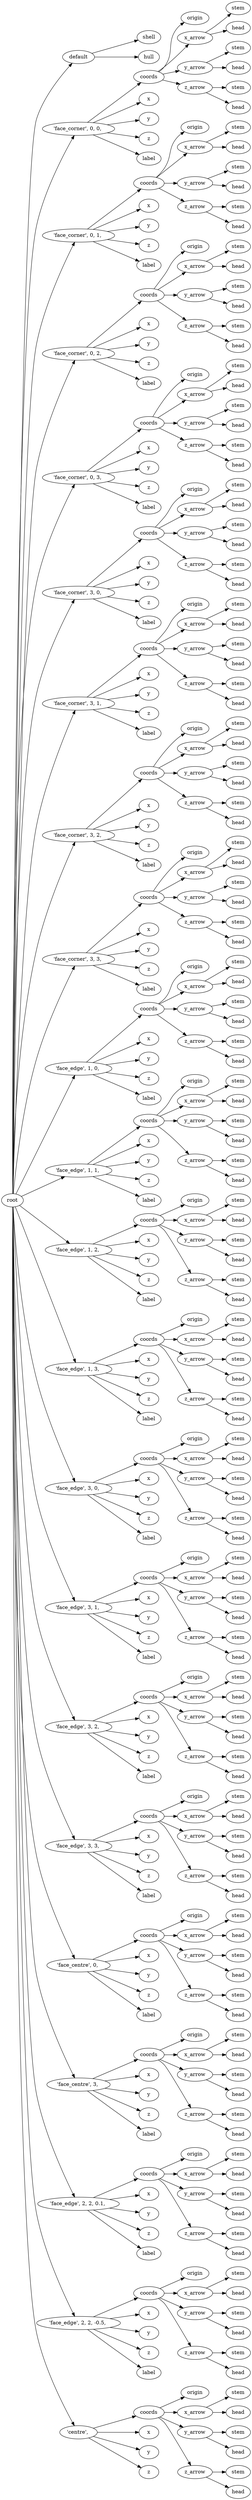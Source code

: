 digraph default {
	graph [rankdir=LR]
	root_1038 [label=root href="javascript:s=&quot;\(\)\nNone&quot;; console.log(s); alert(s);"]
	default_1039 [label=default href="javascript:s=&quot;\(&#x27;default&#x27;,\)\nBoxSideBevels&quot;; console.log(s); alert(s);" tooltip=BoxSideBevels]
	shell_1040 [label=shell href="javascript:s=&quot;\(&#x27;default&#x27;,\ &#x27;shell&#x27;\)\nBox&quot;; console.log(s); alert(s);" tooltip=Box]
	hull_1041 [label=hull href="javascript:s=&quot;\(&#x27;default&#x27;,\ &#x27;hull&#x27;\)\nLinearExtrude&quot;; console.log(s); alert(s);" tooltip=LinearExtrude]
	1042 [label="'face_corner',\ 0,\ 0,\ " href="javascript:s=&quot;\(&quot;&#x27;face_corner&#x27;,\ 0,\ 0,\ &quot;,\)\nAnnotatedCoordinates&quot;; console.log(s); alert(s);" tooltip=AnnotatedCoordinates]
	coords_1043 [label=coords href="javascript:s=&quot;\(&quot;&#x27;face_corner&#x27;,\ 0,\ 0,\ &quot;,\ &#x27;coords&#x27;\)\nCoordinates&quot;; console.log(s); alert(s);" tooltip=Coordinates]
	origin_1044 [label=origin href="javascript:s=&quot;\(&quot;&#x27;face_corner&#x27;,\ 0,\ 0,\ &quot;,\ &#x27;coords&#x27;,\ &#x27;origin&#x27;\)\nCoordinatesCage&quot;; console.log(s); alert(s);" tooltip=CoordinatesCage]
	x_arrow_1045 [label=x_arrow href="javascript:s=&quot;\(&quot;&#x27;face_corner&#x27;,\ 0,\ 0,\ &quot;,\ &#x27;coords&#x27;,\ &#x27;x_arrow&#x27;\)\nArrow&quot;; console.log(s); alert(s);" tooltip=Arrow]
	stem_1046 [label=stem href="javascript:s=&quot;\(&quot;&#x27;face_corner&#x27;,\ 0,\ 0,\ &quot;,\ &#x27;coords&#x27;,\ &#x27;x_arrow&#x27;,\ &#x27;stem&#x27;\)\nCone&quot;; console.log(s); alert(s);" tooltip=Cone]
	head_1047 [label=head href="javascript:s=&quot;\(&quot;&#x27;face_corner&#x27;,\ 0,\ 0,\ &quot;,\ &#x27;coords&#x27;,\ &#x27;x_arrow&#x27;,\ &#x27;head&#x27;\)\nCone&quot;; console.log(s); alert(s);" tooltip=Cone]
	y_arrow_1048 [label=y_arrow href="javascript:s=&quot;\(&quot;&#x27;face_corner&#x27;,\ 0,\ 0,\ &quot;,\ &#x27;coords&#x27;,\ &#x27;y_arrow&#x27;\)\nArrow&quot;; console.log(s); alert(s);" tooltip=Arrow]
	stem_1049 [label=stem href="javascript:s=&quot;\(&quot;&#x27;face_corner&#x27;,\ 0,\ 0,\ &quot;,\ &#x27;coords&#x27;,\ &#x27;y_arrow&#x27;,\ &#x27;stem&#x27;\)\nCone&quot;; console.log(s); alert(s);" tooltip=Cone]
	head_1050 [label=head href="javascript:s=&quot;\(&quot;&#x27;face_corner&#x27;,\ 0,\ 0,\ &quot;,\ &#x27;coords&#x27;,\ &#x27;y_arrow&#x27;,\ &#x27;head&#x27;\)\nCone&quot;; console.log(s); alert(s);" tooltip=Cone]
	z_arrow_1051 [label=z_arrow href="javascript:s=&quot;\(&quot;&#x27;face_corner&#x27;,\ 0,\ 0,\ &quot;,\ &#x27;coords&#x27;,\ &#x27;z_arrow&#x27;\)\nArrow&quot;; console.log(s); alert(s);" tooltip=Arrow]
	stem_1052 [label=stem href="javascript:s=&quot;\(&quot;&#x27;face_corner&#x27;,\ 0,\ 0,\ &quot;,\ &#x27;coords&#x27;,\ &#x27;z_arrow&#x27;,\ &#x27;stem&#x27;\)\nCone&quot;; console.log(s); alert(s);" tooltip=Cone]
	head_1053 [label=head href="javascript:s=&quot;\(&quot;&#x27;face_corner&#x27;,\ 0,\ 0,\ &quot;,\ &#x27;coords&#x27;,\ &#x27;z_arrow&#x27;,\ &#x27;head&#x27;\)\nCone&quot;; console.log(s); alert(s);" tooltip=Cone]
	x_1054 [label=x href="javascript:s=&quot;\(&quot;&#x27;face_corner&#x27;,\ 0,\ 0,\ &quot;,\ &#x27;x&#x27;\)\nText&quot;; console.log(s); alert(s);" tooltip=Text]
	y_1055 [label=y href="javascript:s=&quot;\(&quot;&#x27;face_corner&#x27;,\ 0,\ 0,\ &quot;,\ &#x27;y&#x27;\)\nText&quot;; console.log(s); alert(s);" tooltip=Text]
	z_1056 [label=z href="javascript:s=&quot;\(&quot;&#x27;face_corner&#x27;,\ 0,\ 0,\ &quot;,\ &#x27;z&#x27;\)\nText&quot;; console.log(s); alert(s);" tooltip=Text]
	label_1057 [label=label href="javascript:s=&quot;\(&quot;&#x27;face_corner&#x27;,\ 0,\ 0,\ &quot;,\ &#x27;label&#x27;\)\nText&quot;; console.log(s); alert(s);" tooltip=Text]
	1058 [label="'face_corner',\ 0,\ 1,\ " href="javascript:s=&quot;\(&quot;&#x27;face_corner&#x27;,\ 0,\ 1,\ &quot;,\)\nAnnotatedCoordinates&quot;; console.log(s); alert(s);" tooltip=AnnotatedCoordinates]
	coords_1059 [label=coords href="javascript:s=&quot;\(&quot;&#x27;face_corner&#x27;,\ 0,\ 1,\ &quot;,\ &#x27;coords&#x27;\)\nCoordinates&quot;; console.log(s); alert(s);" tooltip=Coordinates]
	origin_1060 [label=origin href="javascript:s=&quot;\(&quot;&#x27;face_corner&#x27;,\ 0,\ 1,\ &quot;,\ &#x27;coords&#x27;,\ &#x27;origin&#x27;\)\nCoordinatesCage&quot;; console.log(s); alert(s);" tooltip=CoordinatesCage]
	x_arrow_1061 [label=x_arrow href="javascript:s=&quot;\(&quot;&#x27;face_corner&#x27;,\ 0,\ 1,\ &quot;,\ &#x27;coords&#x27;,\ &#x27;x_arrow&#x27;\)\nArrow&quot;; console.log(s); alert(s);" tooltip=Arrow]
	stem_1062 [label=stem href="javascript:s=&quot;\(&quot;&#x27;face_corner&#x27;,\ 0,\ 1,\ &quot;,\ &#x27;coords&#x27;,\ &#x27;x_arrow&#x27;,\ &#x27;stem&#x27;\)\nCone&quot;; console.log(s); alert(s);" tooltip=Cone]
	head_1063 [label=head href="javascript:s=&quot;\(&quot;&#x27;face_corner&#x27;,\ 0,\ 1,\ &quot;,\ &#x27;coords&#x27;,\ &#x27;x_arrow&#x27;,\ &#x27;head&#x27;\)\nCone&quot;; console.log(s); alert(s);" tooltip=Cone]
	y_arrow_1064 [label=y_arrow href="javascript:s=&quot;\(&quot;&#x27;face_corner&#x27;,\ 0,\ 1,\ &quot;,\ &#x27;coords&#x27;,\ &#x27;y_arrow&#x27;\)\nArrow&quot;; console.log(s); alert(s);" tooltip=Arrow]
	stem_1065 [label=stem href="javascript:s=&quot;\(&quot;&#x27;face_corner&#x27;,\ 0,\ 1,\ &quot;,\ &#x27;coords&#x27;,\ &#x27;y_arrow&#x27;,\ &#x27;stem&#x27;\)\nCone&quot;; console.log(s); alert(s);" tooltip=Cone]
	head_1066 [label=head href="javascript:s=&quot;\(&quot;&#x27;face_corner&#x27;,\ 0,\ 1,\ &quot;,\ &#x27;coords&#x27;,\ &#x27;y_arrow&#x27;,\ &#x27;head&#x27;\)\nCone&quot;; console.log(s); alert(s);" tooltip=Cone]
	z_arrow_1067 [label=z_arrow href="javascript:s=&quot;\(&quot;&#x27;face_corner&#x27;,\ 0,\ 1,\ &quot;,\ &#x27;coords&#x27;,\ &#x27;z_arrow&#x27;\)\nArrow&quot;; console.log(s); alert(s);" tooltip=Arrow]
	stem_1068 [label=stem href="javascript:s=&quot;\(&quot;&#x27;face_corner&#x27;,\ 0,\ 1,\ &quot;,\ &#x27;coords&#x27;,\ &#x27;z_arrow&#x27;,\ &#x27;stem&#x27;\)\nCone&quot;; console.log(s); alert(s);" tooltip=Cone]
	head_1069 [label=head href="javascript:s=&quot;\(&quot;&#x27;face_corner&#x27;,\ 0,\ 1,\ &quot;,\ &#x27;coords&#x27;,\ &#x27;z_arrow&#x27;,\ &#x27;head&#x27;\)\nCone&quot;; console.log(s); alert(s);" tooltip=Cone]
	x_1070 [label=x href="javascript:s=&quot;\(&quot;&#x27;face_corner&#x27;,\ 0,\ 1,\ &quot;,\ &#x27;x&#x27;\)\nText&quot;; console.log(s); alert(s);" tooltip=Text]
	y_1071 [label=y href="javascript:s=&quot;\(&quot;&#x27;face_corner&#x27;,\ 0,\ 1,\ &quot;,\ &#x27;y&#x27;\)\nText&quot;; console.log(s); alert(s);" tooltip=Text]
	z_1072 [label=z href="javascript:s=&quot;\(&quot;&#x27;face_corner&#x27;,\ 0,\ 1,\ &quot;,\ &#x27;z&#x27;\)\nText&quot;; console.log(s); alert(s);" tooltip=Text]
	label_1073 [label=label href="javascript:s=&quot;\(&quot;&#x27;face_corner&#x27;,\ 0,\ 1,\ &quot;,\ &#x27;label&#x27;\)\nText&quot;; console.log(s); alert(s);" tooltip=Text]
	1074 [label="'face_corner',\ 0,\ 2,\ " href="javascript:s=&quot;\(&quot;&#x27;face_corner&#x27;,\ 0,\ 2,\ &quot;,\)\nAnnotatedCoordinates&quot;; console.log(s); alert(s);" tooltip=AnnotatedCoordinates]
	coords_1075 [label=coords href="javascript:s=&quot;\(&quot;&#x27;face_corner&#x27;,\ 0,\ 2,\ &quot;,\ &#x27;coords&#x27;\)\nCoordinates&quot;; console.log(s); alert(s);" tooltip=Coordinates]
	origin_1076 [label=origin href="javascript:s=&quot;\(&quot;&#x27;face_corner&#x27;,\ 0,\ 2,\ &quot;,\ &#x27;coords&#x27;,\ &#x27;origin&#x27;\)\nCoordinatesCage&quot;; console.log(s); alert(s);" tooltip=CoordinatesCage]
	x_arrow_1077 [label=x_arrow href="javascript:s=&quot;\(&quot;&#x27;face_corner&#x27;,\ 0,\ 2,\ &quot;,\ &#x27;coords&#x27;,\ &#x27;x_arrow&#x27;\)\nArrow&quot;; console.log(s); alert(s);" tooltip=Arrow]
	stem_1078 [label=stem href="javascript:s=&quot;\(&quot;&#x27;face_corner&#x27;,\ 0,\ 2,\ &quot;,\ &#x27;coords&#x27;,\ &#x27;x_arrow&#x27;,\ &#x27;stem&#x27;\)\nCone&quot;; console.log(s); alert(s);" tooltip=Cone]
	head_1079 [label=head href="javascript:s=&quot;\(&quot;&#x27;face_corner&#x27;,\ 0,\ 2,\ &quot;,\ &#x27;coords&#x27;,\ &#x27;x_arrow&#x27;,\ &#x27;head&#x27;\)\nCone&quot;; console.log(s); alert(s);" tooltip=Cone]
	y_arrow_1080 [label=y_arrow href="javascript:s=&quot;\(&quot;&#x27;face_corner&#x27;,\ 0,\ 2,\ &quot;,\ &#x27;coords&#x27;,\ &#x27;y_arrow&#x27;\)\nArrow&quot;; console.log(s); alert(s);" tooltip=Arrow]
	stem_1081 [label=stem href="javascript:s=&quot;\(&quot;&#x27;face_corner&#x27;,\ 0,\ 2,\ &quot;,\ &#x27;coords&#x27;,\ &#x27;y_arrow&#x27;,\ &#x27;stem&#x27;\)\nCone&quot;; console.log(s); alert(s);" tooltip=Cone]
	head_1082 [label=head href="javascript:s=&quot;\(&quot;&#x27;face_corner&#x27;,\ 0,\ 2,\ &quot;,\ &#x27;coords&#x27;,\ &#x27;y_arrow&#x27;,\ &#x27;head&#x27;\)\nCone&quot;; console.log(s); alert(s);" tooltip=Cone]
	z_arrow_1083 [label=z_arrow href="javascript:s=&quot;\(&quot;&#x27;face_corner&#x27;,\ 0,\ 2,\ &quot;,\ &#x27;coords&#x27;,\ &#x27;z_arrow&#x27;\)\nArrow&quot;; console.log(s); alert(s);" tooltip=Arrow]
	stem_1084 [label=stem href="javascript:s=&quot;\(&quot;&#x27;face_corner&#x27;,\ 0,\ 2,\ &quot;,\ &#x27;coords&#x27;,\ &#x27;z_arrow&#x27;,\ &#x27;stem&#x27;\)\nCone&quot;; console.log(s); alert(s);" tooltip=Cone]
	head_1085 [label=head href="javascript:s=&quot;\(&quot;&#x27;face_corner&#x27;,\ 0,\ 2,\ &quot;,\ &#x27;coords&#x27;,\ &#x27;z_arrow&#x27;,\ &#x27;head&#x27;\)\nCone&quot;; console.log(s); alert(s);" tooltip=Cone]
	x_1086 [label=x href="javascript:s=&quot;\(&quot;&#x27;face_corner&#x27;,\ 0,\ 2,\ &quot;,\ &#x27;x&#x27;\)\nText&quot;; console.log(s); alert(s);" tooltip=Text]
	y_1087 [label=y href="javascript:s=&quot;\(&quot;&#x27;face_corner&#x27;,\ 0,\ 2,\ &quot;,\ &#x27;y&#x27;\)\nText&quot;; console.log(s); alert(s);" tooltip=Text]
	z_1088 [label=z href="javascript:s=&quot;\(&quot;&#x27;face_corner&#x27;,\ 0,\ 2,\ &quot;,\ &#x27;z&#x27;\)\nText&quot;; console.log(s); alert(s);" tooltip=Text]
	label_1089 [label=label href="javascript:s=&quot;\(&quot;&#x27;face_corner&#x27;,\ 0,\ 2,\ &quot;,\ &#x27;label&#x27;\)\nText&quot;; console.log(s); alert(s);" tooltip=Text]
	1090 [label="'face_corner',\ 0,\ 3,\ " href="javascript:s=&quot;\(&quot;&#x27;face_corner&#x27;,\ 0,\ 3,\ &quot;,\)\nAnnotatedCoordinates&quot;; console.log(s); alert(s);" tooltip=AnnotatedCoordinates]
	coords_1091 [label=coords href="javascript:s=&quot;\(&quot;&#x27;face_corner&#x27;,\ 0,\ 3,\ &quot;,\ &#x27;coords&#x27;\)\nCoordinates&quot;; console.log(s); alert(s);" tooltip=Coordinates]
	origin_1092 [label=origin href="javascript:s=&quot;\(&quot;&#x27;face_corner&#x27;,\ 0,\ 3,\ &quot;,\ &#x27;coords&#x27;,\ &#x27;origin&#x27;\)\nCoordinatesCage&quot;; console.log(s); alert(s);" tooltip=CoordinatesCage]
	x_arrow_1093 [label=x_arrow href="javascript:s=&quot;\(&quot;&#x27;face_corner&#x27;,\ 0,\ 3,\ &quot;,\ &#x27;coords&#x27;,\ &#x27;x_arrow&#x27;\)\nArrow&quot;; console.log(s); alert(s);" tooltip=Arrow]
	stem_1094 [label=stem href="javascript:s=&quot;\(&quot;&#x27;face_corner&#x27;,\ 0,\ 3,\ &quot;,\ &#x27;coords&#x27;,\ &#x27;x_arrow&#x27;,\ &#x27;stem&#x27;\)\nCone&quot;; console.log(s); alert(s);" tooltip=Cone]
	head_1095 [label=head href="javascript:s=&quot;\(&quot;&#x27;face_corner&#x27;,\ 0,\ 3,\ &quot;,\ &#x27;coords&#x27;,\ &#x27;x_arrow&#x27;,\ &#x27;head&#x27;\)\nCone&quot;; console.log(s); alert(s);" tooltip=Cone]
	y_arrow_1096 [label=y_arrow href="javascript:s=&quot;\(&quot;&#x27;face_corner&#x27;,\ 0,\ 3,\ &quot;,\ &#x27;coords&#x27;,\ &#x27;y_arrow&#x27;\)\nArrow&quot;; console.log(s); alert(s);" tooltip=Arrow]
	stem_1097 [label=stem href="javascript:s=&quot;\(&quot;&#x27;face_corner&#x27;,\ 0,\ 3,\ &quot;,\ &#x27;coords&#x27;,\ &#x27;y_arrow&#x27;,\ &#x27;stem&#x27;\)\nCone&quot;; console.log(s); alert(s);" tooltip=Cone]
	head_1098 [label=head href="javascript:s=&quot;\(&quot;&#x27;face_corner&#x27;,\ 0,\ 3,\ &quot;,\ &#x27;coords&#x27;,\ &#x27;y_arrow&#x27;,\ &#x27;head&#x27;\)\nCone&quot;; console.log(s); alert(s);" tooltip=Cone]
	z_arrow_1099 [label=z_arrow href="javascript:s=&quot;\(&quot;&#x27;face_corner&#x27;,\ 0,\ 3,\ &quot;,\ &#x27;coords&#x27;,\ &#x27;z_arrow&#x27;\)\nArrow&quot;; console.log(s); alert(s);" tooltip=Arrow]
	stem_1100 [label=stem href="javascript:s=&quot;\(&quot;&#x27;face_corner&#x27;,\ 0,\ 3,\ &quot;,\ &#x27;coords&#x27;,\ &#x27;z_arrow&#x27;,\ &#x27;stem&#x27;\)\nCone&quot;; console.log(s); alert(s);" tooltip=Cone]
	head_1101 [label=head href="javascript:s=&quot;\(&quot;&#x27;face_corner&#x27;,\ 0,\ 3,\ &quot;,\ &#x27;coords&#x27;,\ &#x27;z_arrow&#x27;,\ &#x27;head&#x27;\)\nCone&quot;; console.log(s); alert(s);" tooltip=Cone]
	x_1102 [label=x href="javascript:s=&quot;\(&quot;&#x27;face_corner&#x27;,\ 0,\ 3,\ &quot;,\ &#x27;x&#x27;\)\nText&quot;; console.log(s); alert(s);" tooltip=Text]
	y_1103 [label=y href="javascript:s=&quot;\(&quot;&#x27;face_corner&#x27;,\ 0,\ 3,\ &quot;,\ &#x27;y&#x27;\)\nText&quot;; console.log(s); alert(s);" tooltip=Text]
	z_1104 [label=z href="javascript:s=&quot;\(&quot;&#x27;face_corner&#x27;,\ 0,\ 3,\ &quot;,\ &#x27;z&#x27;\)\nText&quot;; console.log(s); alert(s);" tooltip=Text]
	label_1105 [label=label href="javascript:s=&quot;\(&quot;&#x27;face_corner&#x27;,\ 0,\ 3,\ &quot;,\ &#x27;label&#x27;\)\nText&quot;; console.log(s); alert(s);" tooltip=Text]
	1106 [label="'face_corner',\ 3,\ 0,\ " href="javascript:s=&quot;\(&quot;&#x27;face_corner&#x27;,\ 3,\ 0,\ &quot;,\)\nAnnotatedCoordinates&quot;; console.log(s); alert(s);" tooltip=AnnotatedCoordinates]
	coords_1107 [label=coords href="javascript:s=&quot;\(&quot;&#x27;face_corner&#x27;,\ 3,\ 0,\ &quot;,\ &#x27;coords&#x27;\)\nCoordinates&quot;; console.log(s); alert(s);" tooltip=Coordinates]
	origin_1108 [label=origin href="javascript:s=&quot;\(&quot;&#x27;face_corner&#x27;,\ 3,\ 0,\ &quot;,\ &#x27;coords&#x27;,\ &#x27;origin&#x27;\)\nCoordinatesCage&quot;; console.log(s); alert(s);" tooltip=CoordinatesCage]
	x_arrow_1109 [label=x_arrow href="javascript:s=&quot;\(&quot;&#x27;face_corner&#x27;,\ 3,\ 0,\ &quot;,\ &#x27;coords&#x27;,\ &#x27;x_arrow&#x27;\)\nArrow&quot;; console.log(s); alert(s);" tooltip=Arrow]
	stem_1110 [label=stem href="javascript:s=&quot;\(&quot;&#x27;face_corner&#x27;,\ 3,\ 0,\ &quot;,\ &#x27;coords&#x27;,\ &#x27;x_arrow&#x27;,\ &#x27;stem&#x27;\)\nCone&quot;; console.log(s); alert(s);" tooltip=Cone]
	head_1111 [label=head href="javascript:s=&quot;\(&quot;&#x27;face_corner&#x27;,\ 3,\ 0,\ &quot;,\ &#x27;coords&#x27;,\ &#x27;x_arrow&#x27;,\ &#x27;head&#x27;\)\nCone&quot;; console.log(s); alert(s);" tooltip=Cone]
	y_arrow_1112 [label=y_arrow href="javascript:s=&quot;\(&quot;&#x27;face_corner&#x27;,\ 3,\ 0,\ &quot;,\ &#x27;coords&#x27;,\ &#x27;y_arrow&#x27;\)\nArrow&quot;; console.log(s); alert(s);" tooltip=Arrow]
	stem_1113 [label=stem href="javascript:s=&quot;\(&quot;&#x27;face_corner&#x27;,\ 3,\ 0,\ &quot;,\ &#x27;coords&#x27;,\ &#x27;y_arrow&#x27;,\ &#x27;stem&#x27;\)\nCone&quot;; console.log(s); alert(s);" tooltip=Cone]
	head_1114 [label=head href="javascript:s=&quot;\(&quot;&#x27;face_corner&#x27;,\ 3,\ 0,\ &quot;,\ &#x27;coords&#x27;,\ &#x27;y_arrow&#x27;,\ &#x27;head&#x27;\)\nCone&quot;; console.log(s); alert(s);" tooltip=Cone]
	z_arrow_1115 [label=z_arrow href="javascript:s=&quot;\(&quot;&#x27;face_corner&#x27;,\ 3,\ 0,\ &quot;,\ &#x27;coords&#x27;,\ &#x27;z_arrow&#x27;\)\nArrow&quot;; console.log(s); alert(s);" tooltip=Arrow]
	stem_1116 [label=stem href="javascript:s=&quot;\(&quot;&#x27;face_corner&#x27;,\ 3,\ 0,\ &quot;,\ &#x27;coords&#x27;,\ &#x27;z_arrow&#x27;,\ &#x27;stem&#x27;\)\nCone&quot;; console.log(s); alert(s);" tooltip=Cone]
	head_1117 [label=head href="javascript:s=&quot;\(&quot;&#x27;face_corner&#x27;,\ 3,\ 0,\ &quot;,\ &#x27;coords&#x27;,\ &#x27;z_arrow&#x27;,\ &#x27;head&#x27;\)\nCone&quot;; console.log(s); alert(s);" tooltip=Cone]
	x_1118 [label=x href="javascript:s=&quot;\(&quot;&#x27;face_corner&#x27;,\ 3,\ 0,\ &quot;,\ &#x27;x&#x27;\)\nText&quot;; console.log(s); alert(s);" tooltip=Text]
	y_1119 [label=y href="javascript:s=&quot;\(&quot;&#x27;face_corner&#x27;,\ 3,\ 0,\ &quot;,\ &#x27;y&#x27;\)\nText&quot;; console.log(s); alert(s);" tooltip=Text]
	z_1120 [label=z href="javascript:s=&quot;\(&quot;&#x27;face_corner&#x27;,\ 3,\ 0,\ &quot;,\ &#x27;z&#x27;\)\nText&quot;; console.log(s); alert(s);" tooltip=Text]
	label_1121 [label=label href="javascript:s=&quot;\(&quot;&#x27;face_corner&#x27;,\ 3,\ 0,\ &quot;,\ &#x27;label&#x27;\)\nText&quot;; console.log(s); alert(s);" tooltip=Text]
	1122 [label="'face_corner',\ 3,\ 1,\ " href="javascript:s=&quot;\(&quot;&#x27;face_corner&#x27;,\ 3,\ 1,\ &quot;,\)\nAnnotatedCoordinates&quot;; console.log(s); alert(s);" tooltip=AnnotatedCoordinates]
	coords_1123 [label=coords href="javascript:s=&quot;\(&quot;&#x27;face_corner&#x27;,\ 3,\ 1,\ &quot;,\ &#x27;coords&#x27;\)\nCoordinates&quot;; console.log(s); alert(s);" tooltip=Coordinates]
	origin_1124 [label=origin href="javascript:s=&quot;\(&quot;&#x27;face_corner&#x27;,\ 3,\ 1,\ &quot;,\ &#x27;coords&#x27;,\ &#x27;origin&#x27;\)\nCoordinatesCage&quot;; console.log(s); alert(s);" tooltip=CoordinatesCage]
	x_arrow_1125 [label=x_arrow href="javascript:s=&quot;\(&quot;&#x27;face_corner&#x27;,\ 3,\ 1,\ &quot;,\ &#x27;coords&#x27;,\ &#x27;x_arrow&#x27;\)\nArrow&quot;; console.log(s); alert(s);" tooltip=Arrow]
	stem_1126 [label=stem href="javascript:s=&quot;\(&quot;&#x27;face_corner&#x27;,\ 3,\ 1,\ &quot;,\ &#x27;coords&#x27;,\ &#x27;x_arrow&#x27;,\ &#x27;stem&#x27;\)\nCone&quot;; console.log(s); alert(s);" tooltip=Cone]
	head_1127 [label=head href="javascript:s=&quot;\(&quot;&#x27;face_corner&#x27;,\ 3,\ 1,\ &quot;,\ &#x27;coords&#x27;,\ &#x27;x_arrow&#x27;,\ &#x27;head&#x27;\)\nCone&quot;; console.log(s); alert(s);" tooltip=Cone]
	y_arrow_1128 [label=y_arrow href="javascript:s=&quot;\(&quot;&#x27;face_corner&#x27;,\ 3,\ 1,\ &quot;,\ &#x27;coords&#x27;,\ &#x27;y_arrow&#x27;\)\nArrow&quot;; console.log(s); alert(s);" tooltip=Arrow]
	stem_1129 [label=stem href="javascript:s=&quot;\(&quot;&#x27;face_corner&#x27;,\ 3,\ 1,\ &quot;,\ &#x27;coords&#x27;,\ &#x27;y_arrow&#x27;,\ &#x27;stem&#x27;\)\nCone&quot;; console.log(s); alert(s);" tooltip=Cone]
	head_1130 [label=head href="javascript:s=&quot;\(&quot;&#x27;face_corner&#x27;,\ 3,\ 1,\ &quot;,\ &#x27;coords&#x27;,\ &#x27;y_arrow&#x27;,\ &#x27;head&#x27;\)\nCone&quot;; console.log(s); alert(s);" tooltip=Cone]
	z_arrow_1131 [label=z_arrow href="javascript:s=&quot;\(&quot;&#x27;face_corner&#x27;,\ 3,\ 1,\ &quot;,\ &#x27;coords&#x27;,\ &#x27;z_arrow&#x27;\)\nArrow&quot;; console.log(s); alert(s);" tooltip=Arrow]
	stem_1132 [label=stem href="javascript:s=&quot;\(&quot;&#x27;face_corner&#x27;,\ 3,\ 1,\ &quot;,\ &#x27;coords&#x27;,\ &#x27;z_arrow&#x27;,\ &#x27;stem&#x27;\)\nCone&quot;; console.log(s); alert(s);" tooltip=Cone]
	head_1133 [label=head href="javascript:s=&quot;\(&quot;&#x27;face_corner&#x27;,\ 3,\ 1,\ &quot;,\ &#x27;coords&#x27;,\ &#x27;z_arrow&#x27;,\ &#x27;head&#x27;\)\nCone&quot;; console.log(s); alert(s);" tooltip=Cone]
	x_1134 [label=x href="javascript:s=&quot;\(&quot;&#x27;face_corner&#x27;,\ 3,\ 1,\ &quot;,\ &#x27;x&#x27;\)\nText&quot;; console.log(s); alert(s);" tooltip=Text]
	y_1135 [label=y href="javascript:s=&quot;\(&quot;&#x27;face_corner&#x27;,\ 3,\ 1,\ &quot;,\ &#x27;y&#x27;\)\nText&quot;; console.log(s); alert(s);" tooltip=Text]
	z_1136 [label=z href="javascript:s=&quot;\(&quot;&#x27;face_corner&#x27;,\ 3,\ 1,\ &quot;,\ &#x27;z&#x27;\)\nText&quot;; console.log(s); alert(s);" tooltip=Text]
	label_1137 [label=label href="javascript:s=&quot;\(&quot;&#x27;face_corner&#x27;,\ 3,\ 1,\ &quot;,\ &#x27;label&#x27;\)\nText&quot;; console.log(s); alert(s);" tooltip=Text]
	1138 [label="'face_corner',\ 3,\ 2,\ " href="javascript:s=&quot;\(&quot;&#x27;face_corner&#x27;,\ 3,\ 2,\ &quot;,\)\nAnnotatedCoordinates&quot;; console.log(s); alert(s);" tooltip=AnnotatedCoordinates]
	coords_1139 [label=coords href="javascript:s=&quot;\(&quot;&#x27;face_corner&#x27;,\ 3,\ 2,\ &quot;,\ &#x27;coords&#x27;\)\nCoordinates&quot;; console.log(s); alert(s);" tooltip=Coordinates]
	origin_1140 [label=origin href="javascript:s=&quot;\(&quot;&#x27;face_corner&#x27;,\ 3,\ 2,\ &quot;,\ &#x27;coords&#x27;,\ &#x27;origin&#x27;\)\nCoordinatesCage&quot;; console.log(s); alert(s);" tooltip=CoordinatesCage]
	x_arrow_1141 [label=x_arrow href="javascript:s=&quot;\(&quot;&#x27;face_corner&#x27;,\ 3,\ 2,\ &quot;,\ &#x27;coords&#x27;,\ &#x27;x_arrow&#x27;\)\nArrow&quot;; console.log(s); alert(s);" tooltip=Arrow]
	stem_1142 [label=stem href="javascript:s=&quot;\(&quot;&#x27;face_corner&#x27;,\ 3,\ 2,\ &quot;,\ &#x27;coords&#x27;,\ &#x27;x_arrow&#x27;,\ &#x27;stem&#x27;\)\nCone&quot;; console.log(s); alert(s);" tooltip=Cone]
	head_1143 [label=head href="javascript:s=&quot;\(&quot;&#x27;face_corner&#x27;,\ 3,\ 2,\ &quot;,\ &#x27;coords&#x27;,\ &#x27;x_arrow&#x27;,\ &#x27;head&#x27;\)\nCone&quot;; console.log(s); alert(s);" tooltip=Cone]
	y_arrow_1144 [label=y_arrow href="javascript:s=&quot;\(&quot;&#x27;face_corner&#x27;,\ 3,\ 2,\ &quot;,\ &#x27;coords&#x27;,\ &#x27;y_arrow&#x27;\)\nArrow&quot;; console.log(s); alert(s);" tooltip=Arrow]
	stem_1145 [label=stem href="javascript:s=&quot;\(&quot;&#x27;face_corner&#x27;,\ 3,\ 2,\ &quot;,\ &#x27;coords&#x27;,\ &#x27;y_arrow&#x27;,\ &#x27;stem&#x27;\)\nCone&quot;; console.log(s); alert(s);" tooltip=Cone]
	head_1146 [label=head href="javascript:s=&quot;\(&quot;&#x27;face_corner&#x27;,\ 3,\ 2,\ &quot;,\ &#x27;coords&#x27;,\ &#x27;y_arrow&#x27;,\ &#x27;head&#x27;\)\nCone&quot;; console.log(s); alert(s);" tooltip=Cone]
	z_arrow_1147 [label=z_arrow href="javascript:s=&quot;\(&quot;&#x27;face_corner&#x27;,\ 3,\ 2,\ &quot;,\ &#x27;coords&#x27;,\ &#x27;z_arrow&#x27;\)\nArrow&quot;; console.log(s); alert(s);" tooltip=Arrow]
	stem_1148 [label=stem href="javascript:s=&quot;\(&quot;&#x27;face_corner&#x27;,\ 3,\ 2,\ &quot;,\ &#x27;coords&#x27;,\ &#x27;z_arrow&#x27;,\ &#x27;stem&#x27;\)\nCone&quot;; console.log(s); alert(s);" tooltip=Cone]
	head_1149 [label=head href="javascript:s=&quot;\(&quot;&#x27;face_corner&#x27;,\ 3,\ 2,\ &quot;,\ &#x27;coords&#x27;,\ &#x27;z_arrow&#x27;,\ &#x27;head&#x27;\)\nCone&quot;; console.log(s); alert(s);" tooltip=Cone]
	x_1150 [label=x href="javascript:s=&quot;\(&quot;&#x27;face_corner&#x27;,\ 3,\ 2,\ &quot;,\ &#x27;x&#x27;\)\nText&quot;; console.log(s); alert(s);" tooltip=Text]
	y_1151 [label=y href="javascript:s=&quot;\(&quot;&#x27;face_corner&#x27;,\ 3,\ 2,\ &quot;,\ &#x27;y&#x27;\)\nText&quot;; console.log(s); alert(s);" tooltip=Text]
	z_1152 [label=z href="javascript:s=&quot;\(&quot;&#x27;face_corner&#x27;,\ 3,\ 2,\ &quot;,\ &#x27;z&#x27;\)\nText&quot;; console.log(s); alert(s);" tooltip=Text]
	label_1153 [label=label href="javascript:s=&quot;\(&quot;&#x27;face_corner&#x27;,\ 3,\ 2,\ &quot;,\ &#x27;label&#x27;\)\nText&quot;; console.log(s); alert(s);" tooltip=Text]
	1154 [label="'face_corner',\ 3,\ 3,\ " href="javascript:s=&quot;\(&quot;&#x27;face_corner&#x27;,\ 3,\ 3,\ &quot;,\)\nAnnotatedCoordinates&quot;; console.log(s); alert(s);" tooltip=AnnotatedCoordinates]
	coords_1155 [label=coords href="javascript:s=&quot;\(&quot;&#x27;face_corner&#x27;,\ 3,\ 3,\ &quot;,\ &#x27;coords&#x27;\)\nCoordinates&quot;; console.log(s); alert(s);" tooltip=Coordinates]
	origin_1156 [label=origin href="javascript:s=&quot;\(&quot;&#x27;face_corner&#x27;,\ 3,\ 3,\ &quot;,\ &#x27;coords&#x27;,\ &#x27;origin&#x27;\)\nCoordinatesCage&quot;; console.log(s); alert(s);" tooltip=CoordinatesCage]
	x_arrow_1157 [label=x_arrow href="javascript:s=&quot;\(&quot;&#x27;face_corner&#x27;,\ 3,\ 3,\ &quot;,\ &#x27;coords&#x27;,\ &#x27;x_arrow&#x27;\)\nArrow&quot;; console.log(s); alert(s);" tooltip=Arrow]
	stem_1158 [label=stem href="javascript:s=&quot;\(&quot;&#x27;face_corner&#x27;,\ 3,\ 3,\ &quot;,\ &#x27;coords&#x27;,\ &#x27;x_arrow&#x27;,\ &#x27;stem&#x27;\)\nCone&quot;; console.log(s); alert(s);" tooltip=Cone]
	head_1159 [label=head href="javascript:s=&quot;\(&quot;&#x27;face_corner&#x27;,\ 3,\ 3,\ &quot;,\ &#x27;coords&#x27;,\ &#x27;x_arrow&#x27;,\ &#x27;head&#x27;\)\nCone&quot;; console.log(s); alert(s);" tooltip=Cone]
	y_arrow_1160 [label=y_arrow href="javascript:s=&quot;\(&quot;&#x27;face_corner&#x27;,\ 3,\ 3,\ &quot;,\ &#x27;coords&#x27;,\ &#x27;y_arrow&#x27;\)\nArrow&quot;; console.log(s); alert(s);" tooltip=Arrow]
	stem_1161 [label=stem href="javascript:s=&quot;\(&quot;&#x27;face_corner&#x27;,\ 3,\ 3,\ &quot;,\ &#x27;coords&#x27;,\ &#x27;y_arrow&#x27;,\ &#x27;stem&#x27;\)\nCone&quot;; console.log(s); alert(s);" tooltip=Cone]
	head_1162 [label=head href="javascript:s=&quot;\(&quot;&#x27;face_corner&#x27;,\ 3,\ 3,\ &quot;,\ &#x27;coords&#x27;,\ &#x27;y_arrow&#x27;,\ &#x27;head&#x27;\)\nCone&quot;; console.log(s); alert(s);" tooltip=Cone]
	z_arrow_1163 [label=z_arrow href="javascript:s=&quot;\(&quot;&#x27;face_corner&#x27;,\ 3,\ 3,\ &quot;,\ &#x27;coords&#x27;,\ &#x27;z_arrow&#x27;\)\nArrow&quot;; console.log(s); alert(s);" tooltip=Arrow]
	stem_1164 [label=stem href="javascript:s=&quot;\(&quot;&#x27;face_corner&#x27;,\ 3,\ 3,\ &quot;,\ &#x27;coords&#x27;,\ &#x27;z_arrow&#x27;,\ &#x27;stem&#x27;\)\nCone&quot;; console.log(s); alert(s);" tooltip=Cone]
	head_1165 [label=head href="javascript:s=&quot;\(&quot;&#x27;face_corner&#x27;,\ 3,\ 3,\ &quot;,\ &#x27;coords&#x27;,\ &#x27;z_arrow&#x27;,\ &#x27;head&#x27;\)\nCone&quot;; console.log(s); alert(s);" tooltip=Cone]
	x_1166 [label=x href="javascript:s=&quot;\(&quot;&#x27;face_corner&#x27;,\ 3,\ 3,\ &quot;,\ &#x27;x&#x27;\)\nText&quot;; console.log(s); alert(s);" tooltip=Text]
	y_1167 [label=y href="javascript:s=&quot;\(&quot;&#x27;face_corner&#x27;,\ 3,\ 3,\ &quot;,\ &#x27;y&#x27;\)\nText&quot;; console.log(s); alert(s);" tooltip=Text]
	z_1168 [label=z href="javascript:s=&quot;\(&quot;&#x27;face_corner&#x27;,\ 3,\ 3,\ &quot;,\ &#x27;z&#x27;\)\nText&quot;; console.log(s); alert(s);" tooltip=Text]
	label_1169 [label=label href="javascript:s=&quot;\(&quot;&#x27;face_corner&#x27;,\ 3,\ 3,\ &quot;,\ &#x27;label&#x27;\)\nText&quot;; console.log(s); alert(s);" tooltip=Text]
	1170 [label="'face_edge',\ 1,\ 0,\ " href="javascript:s=&quot;\(&quot;&#x27;face_edge&#x27;,\ 1,\ 0,\ &quot;,\)\nAnnotatedCoordinates&quot;; console.log(s); alert(s);" tooltip=AnnotatedCoordinates]
	coords_1171 [label=coords href="javascript:s=&quot;\(&quot;&#x27;face_edge&#x27;,\ 1,\ 0,\ &quot;,\ &#x27;coords&#x27;\)\nCoordinates&quot;; console.log(s); alert(s);" tooltip=Coordinates]
	origin_1172 [label=origin href="javascript:s=&quot;\(&quot;&#x27;face_edge&#x27;,\ 1,\ 0,\ &quot;,\ &#x27;coords&#x27;,\ &#x27;origin&#x27;\)\nCoordinatesCage&quot;; console.log(s); alert(s);" tooltip=CoordinatesCage]
	x_arrow_1173 [label=x_arrow href="javascript:s=&quot;\(&quot;&#x27;face_edge&#x27;,\ 1,\ 0,\ &quot;,\ &#x27;coords&#x27;,\ &#x27;x_arrow&#x27;\)\nArrow&quot;; console.log(s); alert(s);" tooltip=Arrow]
	stem_1174 [label=stem href="javascript:s=&quot;\(&quot;&#x27;face_edge&#x27;,\ 1,\ 0,\ &quot;,\ &#x27;coords&#x27;,\ &#x27;x_arrow&#x27;,\ &#x27;stem&#x27;\)\nCone&quot;; console.log(s); alert(s);" tooltip=Cone]
	head_1175 [label=head href="javascript:s=&quot;\(&quot;&#x27;face_edge&#x27;,\ 1,\ 0,\ &quot;,\ &#x27;coords&#x27;,\ &#x27;x_arrow&#x27;,\ &#x27;head&#x27;\)\nCone&quot;; console.log(s); alert(s);" tooltip=Cone]
	y_arrow_1176 [label=y_arrow href="javascript:s=&quot;\(&quot;&#x27;face_edge&#x27;,\ 1,\ 0,\ &quot;,\ &#x27;coords&#x27;,\ &#x27;y_arrow&#x27;\)\nArrow&quot;; console.log(s); alert(s);" tooltip=Arrow]
	stem_1177 [label=stem href="javascript:s=&quot;\(&quot;&#x27;face_edge&#x27;,\ 1,\ 0,\ &quot;,\ &#x27;coords&#x27;,\ &#x27;y_arrow&#x27;,\ &#x27;stem&#x27;\)\nCone&quot;; console.log(s); alert(s);" tooltip=Cone]
	head_1178 [label=head href="javascript:s=&quot;\(&quot;&#x27;face_edge&#x27;,\ 1,\ 0,\ &quot;,\ &#x27;coords&#x27;,\ &#x27;y_arrow&#x27;,\ &#x27;head&#x27;\)\nCone&quot;; console.log(s); alert(s);" tooltip=Cone]
	z_arrow_1179 [label=z_arrow href="javascript:s=&quot;\(&quot;&#x27;face_edge&#x27;,\ 1,\ 0,\ &quot;,\ &#x27;coords&#x27;,\ &#x27;z_arrow&#x27;\)\nArrow&quot;; console.log(s); alert(s);" tooltip=Arrow]
	stem_1180 [label=stem href="javascript:s=&quot;\(&quot;&#x27;face_edge&#x27;,\ 1,\ 0,\ &quot;,\ &#x27;coords&#x27;,\ &#x27;z_arrow&#x27;,\ &#x27;stem&#x27;\)\nCone&quot;; console.log(s); alert(s);" tooltip=Cone]
	head_1181 [label=head href="javascript:s=&quot;\(&quot;&#x27;face_edge&#x27;,\ 1,\ 0,\ &quot;,\ &#x27;coords&#x27;,\ &#x27;z_arrow&#x27;,\ &#x27;head&#x27;\)\nCone&quot;; console.log(s); alert(s);" tooltip=Cone]
	x_1182 [label=x href="javascript:s=&quot;\(&quot;&#x27;face_edge&#x27;,\ 1,\ 0,\ &quot;,\ &#x27;x&#x27;\)\nText&quot;; console.log(s); alert(s);" tooltip=Text]
	y_1183 [label=y href="javascript:s=&quot;\(&quot;&#x27;face_edge&#x27;,\ 1,\ 0,\ &quot;,\ &#x27;y&#x27;\)\nText&quot;; console.log(s); alert(s);" tooltip=Text]
	z_1184 [label=z href="javascript:s=&quot;\(&quot;&#x27;face_edge&#x27;,\ 1,\ 0,\ &quot;,\ &#x27;z&#x27;\)\nText&quot;; console.log(s); alert(s);" tooltip=Text]
	label_1185 [label=label href="javascript:s=&quot;\(&quot;&#x27;face_edge&#x27;,\ 1,\ 0,\ &quot;,\ &#x27;label&#x27;\)\nText&quot;; console.log(s); alert(s);" tooltip=Text]
	1186 [label="'face_edge',\ 1,\ 1,\ " href="javascript:s=&quot;\(&quot;&#x27;face_edge&#x27;,\ 1,\ 1,\ &quot;,\)\nAnnotatedCoordinates&quot;; console.log(s); alert(s);" tooltip=AnnotatedCoordinates]
	coords_1187 [label=coords href="javascript:s=&quot;\(&quot;&#x27;face_edge&#x27;,\ 1,\ 1,\ &quot;,\ &#x27;coords&#x27;\)\nCoordinates&quot;; console.log(s); alert(s);" tooltip=Coordinates]
	origin_1188 [label=origin href="javascript:s=&quot;\(&quot;&#x27;face_edge&#x27;,\ 1,\ 1,\ &quot;,\ &#x27;coords&#x27;,\ &#x27;origin&#x27;\)\nCoordinatesCage&quot;; console.log(s); alert(s);" tooltip=CoordinatesCage]
	x_arrow_1189 [label=x_arrow href="javascript:s=&quot;\(&quot;&#x27;face_edge&#x27;,\ 1,\ 1,\ &quot;,\ &#x27;coords&#x27;,\ &#x27;x_arrow&#x27;\)\nArrow&quot;; console.log(s); alert(s);" tooltip=Arrow]
	stem_1190 [label=stem href="javascript:s=&quot;\(&quot;&#x27;face_edge&#x27;,\ 1,\ 1,\ &quot;,\ &#x27;coords&#x27;,\ &#x27;x_arrow&#x27;,\ &#x27;stem&#x27;\)\nCone&quot;; console.log(s); alert(s);" tooltip=Cone]
	head_1191 [label=head href="javascript:s=&quot;\(&quot;&#x27;face_edge&#x27;,\ 1,\ 1,\ &quot;,\ &#x27;coords&#x27;,\ &#x27;x_arrow&#x27;,\ &#x27;head&#x27;\)\nCone&quot;; console.log(s); alert(s);" tooltip=Cone]
	y_arrow_1192 [label=y_arrow href="javascript:s=&quot;\(&quot;&#x27;face_edge&#x27;,\ 1,\ 1,\ &quot;,\ &#x27;coords&#x27;,\ &#x27;y_arrow&#x27;\)\nArrow&quot;; console.log(s); alert(s);" tooltip=Arrow]
	stem_1193 [label=stem href="javascript:s=&quot;\(&quot;&#x27;face_edge&#x27;,\ 1,\ 1,\ &quot;,\ &#x27;coords&#x27;,\ &#x27;y_arrow&#x27;,\ &#x27;stem&#x27;\)\nCone&quot;; console.log(s); alert(s);" tooltip=Cone]
	head_1194 [label=head href="javascript:s=&quot;\(&quot;&#x27;face_edge&#x27;,\ 1,\ 1,\ &quot;,\ &#x27;coords&#x27;,\ &#x27;y_arrow&#x27;,\ &#x27;head&#x27;\)\nCone&quot;; console.log(s); alert(s);" tooltip=Cone]
	z_arrow_1195 [label=z_arrow href="javascript:s=&quot;\(&quot;&#x27;face_edge&#x27;,\ 1,\ 1,\ &quot;,\ &#x27;coords&#x27;,\ &#x27;z_arrow&#x27;\)\nArrow&quot;; console.log(s); alert(s);" tooltip=Arrow]
	stem_1196 [label=stem href="javascript:s=&quot;\(&quot;&#x27;face_edge&#x27;,\ 1,\ 1,\ &quot;,\ &#x27;coords&#x27;,\ &#x27;z_arrow&#x27;,\ &#x27;stem&#x27;\)\nCone&quot;; console.log(s); alert(s);" tooltip=Cone]
	head_1197 [label=head href="javascript:s=&quot;\(&quot;&#x27;face_edge&#x27;,\ 1,\ 1,\ &quot;,\ &#x27;coords&#x27;,\ &#x27;z_arrow&#x27;,\ &#x27;head&#x27;\)\nCone&quot;; console.log(s); alert(s);" tooltip=Cone]
	x_1198 [label=x href="javascript:s=&quot;\(&quot;&#x27;face_edge&#x27;,\ 1,\ 1,\ &quot;,\ &#x27;x&#x27;\)\nText&quot;; console.log(s); alert(s);" tooltip=Text]
	y_1199 [label=y href="javascript:s=&quot;\(&quot;&#x27;face_edge&#x27;,\ 1,\ 1,\ &quot;,\ &#x27;y&#x27;\)\nText&quot;; console.log(s); alert(s);" tooltip=Text]
	z_1200 [label=z href="javascript:s=&quot;\(&quot;&#x27;face_edge&#x27;,\ 1,\ 1,\ &quot;,\ &#x27;z&#x27;\)\nText&quot;; console.log(s); alert(s);" tooltip=Text]
	label_1201 [label=label href="javascript:s=&quot;\(&quot;&#x27;face_edge&#x27;,\ 1,\ 1,\ &quot;,\ &#x27;label&#x27;\)\nText&quot;; console.log(s); alert(s);" tooltip=Text]
	1202 [label="'face_edge',\ 1,\ 2,\ " href="javascript:s=&quot;\(&quot;&#x27;face_edge&#x27;,\ 1,\ 2,\ &quot;,\)\nAnnotatedCoordinates&quot;; console.log(s); alert(s);" tooltip=AnnotatedCoordinates]
	coords_1203 [label=coords href="javascript:s=&quot;\(&quot;&#x27;face_edge&#x27;,\ 1,\ 2,\ &quot;,\ &#x27;coords&#x27;\)\nCoordinates&quot;; console.log(s); alert(s);" tooltip=Coordinates]
	origin_1204 [label=origin href="javascript:s=&quot;\(&quot;&#x27;face_edge&#x27;,\ 1,\ 2,\ &quot;,\ &#x27;coords&#x27;,\ &#x27;origin&#x27;\)\nCoordinatesCage&quot;; console.log(s); alert(s);" tooltip=CoordinatesCage]
	x_arrow_1205 [label=x_arrow href="javascript:s=&quot;\(&quot;&#x27;face_edge&#x27;,\ 1,\ 2,\ &quot;,\ &#x27;coords&#x27;,\ &#x27;x_arrow&#x27;\)\nArrow&quot;; console.log(s); alert(s);" tooltip=Arrow]
	stem_1206 [label=stem href="javascript:s=&quot;\(&quot;&#x27;face_edge&#x27;,\ 1,\ 2,\ &quot;,\ &#x27;coords&#x27;,\ &#x27;x_arrow&#x27;,\ &#x27;stem&#x27;\)\nCone&quot;; console.log(s); alert(s);" tooltip=Cone]
	head_1207 [label=head href="javascript:s=&quot;\(&quot;&#x27;face_edge&#x27;,\ 1,\ 2,\ &quot;,\ &#x27;coords&#x27;,\ &#x27;x_arrow&#x27;,\ &#x27;head&#x27;\)\nCone&quot;; console.log(s); alert(s);" tooltip=Cone]
	y_arrow_1208 [label=y_arrow href="javascript:s=&quot;\(&quot;&#x27;face_edge&#x27;,\ 1,\ 2,\ &quot;,\ &#x27;coords&#x27;,\ &#x27;y_arrow&#x27;\)\nArrow&quot;; console.log(s); alert(s);" tooltip=Arrow]
	stem_1209 [label=stem href="javascript:s=&quot;\(&quot;&#x27;face_edge&#x27;,\ 1,\ 2,\ &quot;,\ &#x27;coords&#x27;,\ &#x27;y_arrow&#x27;,\ &#x27;stem&#x27;\)\nCone&quot;; console.log(s); alert(s);" tooltip=Cone]
	head_1210 [label=head href="javascript:s=&quot;\(&quot;&#x27;face_edge&#x27;,\ 1,\ 2,\ &quot;,\ &#x27;coords&#x27;,\ &#x27;y_arrow&#x27;,\ &#x27;head&#x27;\)\nCone&quot;; console.log(s); alert(s);" tooltip=Cone]
	z_arrow_1211 [label=z_arrow href="javascript:s=&quot;\(&quot;&#x27;face_edge&#x27;,\ 1,\ 2,\ &quot;,\ &#x27;coords&#x27;,\ &#x27;z_arrow&#x27;\)\nArrow&quot;; console.log(s); alert(s);" tooltip=Arrow]
	stem_1212 [label=stem href="javascript:s=&quot;\(&quot;&#x27;face_edge&#x27;,\ 1,\ 2,\ &quot;,\ &#x27;coords&#x27;,\ &#x27;z_arrow&#x27;,\ &#x27;stem&#x27;\)\nCone&quot;; console.log(s); alert(s);" tooltip=Cone]
	head_1213 [label=head href="javascript:s=&quot;\(&quot;&#x27;face_edge&#x27;,\ 1,\ 2,\ &quot;,\ &#x27;coords&#x27;,\ &#x27;z_arrow&#x27;,\ &#x27;head&#x27;\)\nCone&quot;; console.log(s); alert(s);" tooltip=Cone]
	x_1214 [label=x href="javascript:s=&quot;\(&quot;&#x27;face_edge&#x27;,\ 1,\ 2,\ &quot;,\ &#x27;x&#x27;\)\nText&quot;; console.log(s); alert(s);" tooltip=Text]
	y_1215 [label=y href="javascript:s=&quot;\(&quot;&#x27;face_edge&#x27;,\ 1,\ 2,\ &quot;,\ &#x27;y&#x27;\)\nText&quot;; console.log(s); alert(s);" tooltip=Text]
	z_1216 [label=z href="javascript:s=&quot;\(&quot;&#x27;face_edge&#x27;,\ 1,\ 2,\ &quot;,\ &#x27;z&#x27;\)\nText&quot;; console.log(s); alert(s);" tooltip=Text]
	label_1217 [label=label href="javascript:s=&quot;\(&quot;&#x27;face_edge&#x27;,\ 1,\ 2,\ &quot;,\ &#x27;label&#x27;\)\nText&quot;; console.log(s); alert(s);" tooltip=Text]
	1218 [label="'face_edge',\ 1,\ 3,\ " href="javascript:s=&quot;\(&quot;&#x27;face_edge&#x27;,\ 1,\ 3,\ &quot;,\)\nAnnotatedCoordinates&quot;; console.log(s); alert(s);" tooltip=AnnotatedCoordinates]
	coords_1219 [label=coords href="javascript:s=&quot;\(&quot;&#x27;face_edge&#x27;,\ 1,\ 3,\ &quot;,\ &#x27;coords&#x27;\)\nCoordinates&quot;; console.log(s); alert(s);" tooltip=Coordinates]
	origin_1220 [label=origin href="javascript:s=&quot;\(&quot;&#x27;face_edge&#x27;,\ 1,\ 3,\ &quot;,\ &#x27;coords&#x27;,\ &#x27;origin&#x27;\)\nCoordinatesCage&quot;; console.log(s); alert(s);" tooltip=CoordinatesCage]
	x_arrow_1221 [label=x_arrow href="javascript:s=&quot;\(&quot;&#x27;face_edge&#x27;,\ 1,\ 3,\ &quot;,\ &#x27;coords&#x27;,\ &#x27;x_arrow&#x27;\)\nArrow&quot;; console.log(s); alert(s);" tooltip=Arrow]
	stem_1222 [label=stem href="javascript:s=&quot;\(&quot;&#x27;face_edge&#x27;,\ 1,\ 3,\ &quot;,\ &#x27;coords&#x27;,\ &#x27;x_arrow&#x27;,\ &#x27;stem&#x27;\)\nCone&quot;; console.log(s); alert(s);" tooltip=Cone]
	head_1223 [label=head href="javascript:s=&quot;\(&quot;&#x27;face_edge&#x27;,\ 1,\ 3,\ &quot;,\ &#x27;coords&#x27;,\ &#x27;x_arrow&#x27;,\ &#x27;head&#x27;\)\nCone&quot;; console.log(s); alert(s);" tooltip=Cone]
	y_arrow_1224 [label=y_arrow href="javascript:s=&quot;\(&quot;&#x27;face_edge&#x27;,\ 1,\ 3,\ &quot;,\ &#x27;coords&#x27;,\ &#x27;y_arrow&#x27;\)\nArrow&quot;; console.log(s); alert(s);" tooltip=Arrow]
	stem_1225 [label=stem href="javascript:s=&quot;\(&quot;&#x27;face_edge&#x27;,\ 1,\ 3,\ &quot;,\ &#x27;coords&#x27;,\ &#x27;y_arrow&#x27;,\ &#x27;stem&#x27;\)\nCone&quot;; console.log(s); alert(s);" tooltip=Cone]
	head_1226 [label=head href="javascript:s=&quot;\(&quot;&#x27;face_edge&#x27;,\ 1,\ 3,\ &quot;,\ &#x27;coords&#x27;,\ &#x27;y_arrow&#x27;,\ &#x27;head&#x27;\)\nCone&quot;; console.log(s); alert(s);" tooltip=Cone]
	z_arrow_1227 [label=z_arrow href="javascript:s=&quot;\(&quot;&#x27;face_edge&#x27;,\ 1,\ 3,\ &quot;,\ &#x27;coords&#x27;,\ &#x27;z_arrow&#x27;\)\nArrow&quot;; console.log(s); alert(s);" tooltip=Arrow]
	stem_1228 [label=stem href="javascript:s=&quot;\(&quot;&#x27;face_edge&#x27;,\ 1,\ 3,\ &quot;,\ &#x27;coords&#x27;,\ &#x27;z_arrow&#x27;,\ &#x27;stem&#x27;\)\nCone&quot;; console.log(s); alert(s);" tooltip=Cone]
	head_1229 [label=head href="javascript:s=&quot;\(&quot;&#x27;face_edge&#x27;,\ 1,\ 3,\ &quot;,\ &#x27;coords&#x27;,\ &#x27;z_arrow&#x27;,\ &#x27;head&#x27;\)\nCone&quot;; console.log(s); alert(s);" tooltip=Cone]
	x_1230 [label=x href="javascript:s=&quot;\(&quot;&#x27;face_edge&#x27;,\ 1,\ 3,\ &quot;,\ &#x27;x&#x27;\)\nText&quot;; console.log(s); alert(s);" tooltip=Text]
	y_1231 [label=y href="javascript:s=&quot;\(&quot;&#x27;face_edge&#x27;,\ 1,\ 3,\ &quot;,\ &#x27;y&#x27;\)\nText&quot;; console.log(s); alert(s);" tooltip=Text]
	z_1232 [label=z href="javascript:s=&quot;\(&quot;&#x27;face_edge&#x27;,\ 1,\ 3,\ &quot;,\ &#x27;z&#x27;\)\nText&quot;; console.log(s); alert(s);" tooltip=Text]
	label_1233 [label=label href="javascript:s=&quot;\(&quot;&#x27;face_edge&#x27;,\ 1,\ 3,\ &quot;,\ &#x27;label&#x27;\)\nText&quot;; console.log(s); alert(s);" tooltip=Text]
	1234 [label="'face_edge',\ 3,\ 0,\ " href="javascript:s=&quot;\(&quot;&#x27;face_edge&#x27;,\ 3,\ 0,\ &quot;,\)\nAnnotatedCoordinates&quot;; console.log(s); alert(s);" tooltip=AnnotatedCoordinates]
	coords_1235 [label=coords href="javascript:s=&quot;\(&quot;&#x27;face_edge&#x27;,\ 3,\ 0,\ &quot;,\ &#x27;coords&#x27;\)\nCoordinates&quot;; console.log(s); alert(s);" tooltip=Coordinates]
	origin_1236 [label=origin href="javascript:s=&quot;\(&quot;&#x27;face_edge&#x27;,\ 3,\ 0,\ &quot;,\ &#x27;coords&#x27;,\ &#x27;origin&#x27;\)\nCoordinatesCage&quot;; console.log(s); alert(s);" tooltip=CoordinatesCage]
	x_arrow_1237 [label=x_arrow href="javascript:s=&quot;\(&quot;&#x27;face_edge&#x27;,\ 3,\ 0,\ &quot;,\ &#x27;coords&#x27;,\ &#x27;x_arrow&#x27;\)\nArrow&quot;; console.log(s); alert(s);" tooltip=Arrow]
	stem_1238 [label=stem href="javascript:s=&quot;\(&quot;&#x27;face_edge&#x27;,\ 3,\ 0,\ &quot;,\ &#x27;coords&#x27;,\ &#x27;x_arrow&#x27;,\ &#x27;stem&#x27;\)\nCone&quot;; console.log(s); alert(s);" tooltip=Cone]
	head_1239 [label=head href="javascript:s=&quot;\(&quot;&#x27;face_edge&#x27;,\ 3,\ 0,\ &quot;,\ &#x27;coords&#x27;,\ &#x27;x_arrow&#x27;,\ &#x27;head&#x27;\)\nCone&quot;; console.log(s); alert(s);" tooltip=Cone]
	y_arrow_1240 [label=y_arrow href="javascript:s=&quot;\(&quot;&#x27;face_edge&#x27;,\ 3,\ 0,\ &quot;,\ &#x27;coords&#x27;,\ &#x27;y_arrow&#x27;\)\nArrow&quot;; console.log(s); alert(s);" tooltip=Arrow]
	stem_1241 [label=stem href="javascript:s=&quot;\(&quot;&#x27;face_edge&#x27;,\ 3,\ 0,\ &quot;,\ &#x27;coords&#x27;,\ &#x27;y_arrow&#x27;,\ &#x27;stem&#x27;\)\nCone&quot;; console.log(s); alert(s);" tooltip=Cone]
	head_1242 [label=head href="javascript:s=&quot;\(&quot;&#x27;face_edge&#x27;,\ 3,\ 0,\ &quot;,\ &#x27;coords&#x27;,\ &#x27;y_arrow&#x27;,\ &#x27;head&#x27;\)\nCone&quot;; console.log(s); alert(s);" tooltip=Cone]
	z_arrow_1243 [label=z_arrow href="javascript:s=&quot;\(&quot;&#x27;face_edge&#x27;,\ 3,\ 0,\ &quot;,\ &#x27;coords&#x27;,\ &#x27;z_arrow&#x27;\)\nArrow&quot;; console.log(s); alert(s);" tooltip=Arrow]
	stem_1244 [label=stem href="javascript:s=&quot;\(&quot;&#x27;face_edge&#x27;,\ 3,\ 0,\ &quot;,\ &#x27;coords&#x27;,\ &#x27;z_arrow&#x27;,\ &#x27;stem&#x27;\)\nCone&quot;; console.log(s); alert(s);" tooltip=Cone]
	head_1245 [label=head href="javascript:s=&quot;\(&quot;&#x27;face_edge&#x27;,\ 3,\ 0,\ &quot;,\ &#x27;coords&#x27;,\ &#x27;z_arrow&#x27;,\ &#x27;head&#x27;\)\nCone&quot;; console.log(s); alert(s);" tooltip=Cone]
	x_1246 [label=x href="javascript:s=&quot;\(&quot;&#x27;face_edge&#x27;,\ 3,\ 0,\ &quot;,\ &#x27;x&#x27;\)\nText&quot;; console.log(s); alert(s);" tooltip=Text]
	y_1247 [label=y href="javascript:s=&quot;\(&quot;&#x27;face_edge&#x27;,\ 3,\ 0,\ &quot;,\ &#x27;y&#x27;\)\nText&quot;; console.log(s); alert(s);" tooltip=Text]
	z_1248 [label=z href="javascript:s=&quot;\(&quot;&#x27;face_edge&#x27;,\ 3,\ 0,\ &quot;,\ &#x27;z&#x27;\)\nText&quot;; console.log(s); alert(s);" tooltip=Text]
	label_1249 [label=label href="javascript:s=&quot;\(&quot;&#x27;face_edge&#x27;,\ 3,\ 0,\ &quot;,\ &#x27;label&#x27;\)\nText&quot;; console.log(s); alert(s);" tooltip=Text]
	1250 [label="'face_edge',\ 3,\ 1,\ " href="javascript:s=&quot;\(&quot;&#x27;face_edge&#x27;,\ 3,\ 1,\ &quot;,\)\nAnnotatedCoordinates&quot;; console.log(s); alert(s);" tooltip=AnnotatedCoordinates]
	coords_1251 [label=coords href="javascript:s=&quot;\(&quot;&#x27;face_edge&#x27;,\ 3,\ 1,\ &quot;,\ &#x27;coords&#x27;\)\nCoordinates&quot;; console.log(s); alert(s);" tooltip=Coordinates]
	origin_1252 [label=origin href="javascript:s=&quot;\(&quot;&#x27;face_edge&#x27;,\ 3,\ 1,\ &quot;,\ &#x27;coords&#x27;,\ &#x27;origin&#x27;\)\nCoordinatesCage&quot;; console.log(s); alert(s);" tooltip=CoordinatesCage]
	x_arrow_1253 [label=x_arrow href="javascript:s=&quot;\(&quot;&#x27;face_edge&#x27;,\ 3,\ 1,\ &quot;,\ &#x27;coords&#x27;,\ &#x27;x_arrow&#x27;\)\nArrow&quot;; console.log(s); alert(s);" tooltip=Arrow]
	stem_1254 [label=stem href="javascript:s=&quot;\(&quot;&#x27;face_edge&#x27;,\ 3,\ 1,\ &quot;,\ &#x27;coords&#x27;,\ &#x27;x_arrow&#x27;,\ &#x27;stem&#x27;\)\nCone&quot;; console.log(s); alert(s);" tooltip=Cone]
	head_1255 [label=head href="javascript:s=&quot;\(&quot;&#x27;face_edge&#x27;,\ 3,\ 1,\ &quot;,\ &#x27;coords&#x27;,\ &#x27;x_arrow&#x27;,\ &#x27;head&#x27;\)\nCone&quot;; console.log(s); alert(s);" tooltip=Cone]
	y_arrow_1256 [label=y_arrow href="javascript:s=&quot;\(&quot;&#x27;face_edge&#x27;,\ 3,\ 1,\ &quot;,\ &#x27;coords&#x27;,\ &#x27;y_arrow&#x27;\)\nArrow&quot;; console.log(s); alert(s);" tooltip=Arrow]
	stem_1257 [label=stem href="javascript:s=&quot;\(&quot;&#x27;face_edge&#x27;,\ 3,\ 1,\ &quot;,\ &#x27;coords&#x27;,\ &#x27;y_arrow&#x27;,\ &#x27;stem&#x27;\)\nCone&quot;; console.log(s); alert(s);" tooltip=Cone]
	head_1258 [label=head href="javascript:s=&quot;\(&quot;&#x27;face_edge&#x27;,\ 3,\ 1,\ &quot;,\ &#x27;coords&#x27;,\ &#x27;y_arrow&#x27;,\ &#x27;head&#x27;\)\nCone&quot;; console.log(s); alert(s);" tooltip=Cone]
	z_arrow_1259 [label=z_arrow href="javascript:s=&quot;\(&quot;&#x27;face_edge&#x27;,\ 3,\ 1,\ &quot;,\ &#x27;coords&#x27;,\ &#x27;z_arrow&#x27;\)\nArrow&quot;; console.log(s); alert(s);" tooltip=Arrow]
	stem_1260 [label=stem href="javascript:s=&quot;\(&quot;&#x27;face_edge&#x27;,\ 3,\ 1,\ &quot;,\ &#x27;coords&#x27;,\ &#x27;z_arrow&#x27;,\ &#x27;stem&#x27;\)\nCone&quot;; console.log(s); alert(s);" tooltip=Cone]
	head_1261 [label=head href="javascript:s=&quot;\(&quot;&#x27;face_edge&#x27;,\ 3,\ 1,\ &quot;,\ &#x27;coords&#x27;,\ &#x27;z_arrow&#x27;,\ &#x27;head&#x27;\)\nCone&quot;; console.log(s); alert(s);" tooltip=Cone]
	x_1262 [label=x href="javascript:s=&quot;\(&quot;&#x27;face_edge&#x27;,\ 3,\ 1,\ &quot;,\ &#x27;x&#x27;\)\nText&quot;; console.log(s); alert(s);" tooltip=Text]
	y_1263 [label=y href="javascript:s=&quot;\(&quot;&#x27;face_edge&#x27;,\ 3,\ 1,\ &quot;,\ &#x27;y&#x27;\)\nText&quot;; console.log(s); alert(s);" tooltip=Text]
	z_1264 [label=z href="javascript:s=&quot;\(&quot;&#x27;face_edge&#x27;,\ 3,\ 1,\ &quot;,\ &#x27;z&#x27;\)\nText&quot;; console.log(s); alert(s);" tooltip=Text]
	label_1265 [label=label href="javascript:s=&quot;\(&quot;&#x27;face_edge&#x27;,\ 3,\ 1,\ &quot;,\ &#x27;label&#x27;\)\nText&quot;; console.log(s); alert(s);" tooltip=Text]
	1266 [label="'face_edge',\ 3,\ 2,\ " href="javascript:s=&quot;\(&quot;&#x27;face_edge&#x27;,\ 3,\ 2,\ &quot;,\)\nAnnotatedCoordinates&quot;; console.log(s); alert(s);" tooltip=AnnotatedCoordinates]
	coords_1267 [label=coords href="javascript:s=&quot;\(&quot;&#x27;face_edge&#x27;,\ 3,\ 2,\ &quot;,\ &#x27;coords&#x27;\)\nCoordinates&quot;; console.log(s); alert(s);" tooltip=Coordinates]
	origin_1268 [label=origin href="javascript:s=&quot;\(&quot;&#x27;face_edge&#x27;,\ 3,\ 2,\ &quot;,\ &#x27;coords&#x27;,\ &#x27;origin&#x27;\)\nCoordinatesCage&quot;; console.log(s); alert(s);" tooltip=CoordinatesCage]
	x_arrow_1269 [label=x_arrow href="javascript:s=&quot;\(&quot;&#x27;face_edge&#x27;,\ 3,\ 2,\ &quot;,\ &#x27;coords&#x27;,\ &#x27;x_arrow&#x27;\)\nArrow&quot;; console.log(s); alert(s);" tooltip=Arrow]
	stem_1270 [label=stem href="javascript:s=&quot;\(&quot;&#x27;face_edge&#x27;,\ 3,\ 2,\ &quot;,\ &#x27;coords&#x27;,\ &#x27;x_arrow&#x27;,\ &#x27;stem&#x27;\)\nCone&quot;; console.log(s); alert(s);" tooltip=Cone]
	head_1271 [label=head href="javascript:s=&quot;\(&quot;&#x27;face_edge&#x27;,\ 3,\ 2,\ &quot;,\ &#x27;coords&#x27;,\ &#x27;x_arrow&#x27;,\ &#x27;head&#x27;\)\nCone&quot;; console.log(s); alert(s);" tooltip=Cone]
	y_arrow_1272 [label=y_arrow href="javascript:s=&quot;\(&quot;&#x27;face_edge&#x27;,\ 3,\ 2,\ &quot;,\ &#x27;coords&#x27;,\ &#x27;y_arrow&#x27;\)\nArrow&quot;; console.log(s); alert(s);" tooltip=Arrow]
	stem_1273 [label=stem href="javascript:s=&quot;\(&quot;&#x27;face_edge&#x27;,\ 3,\ 2,\ &quot;,\ &#x27;coords&#x27;,\ &#x27;y_arrow&#x27;,\ &#x27;stem&#x27;\)\nCone&quot;; console.log(s); alert(s);" tooltip=Cone]
	head_1274 [label=head href="javascript:s=&quot;\(&quot;&#x27;face_edge&#x27;,\ 3,\ 2,\ &quot;,\ &#x27;coords&#x27;,\ &#x27;y_arrow&#x27;,\ &#x27;head&#x27;\)\nCone&quot;; console.log(s); alert(s);" tooltip=Cone]
	z_arrow_1275 [label=z_arrow href="javascript:s=&quot;\(&quot;&#x27;face_edge&#x27;,\ 3,\ 2,\ &quot;,\ &#x27;coords&#x27;,\ &#x27;z_arrow&#x27;\)\nArrow&quot;; console.log(s); alert(s);" tooltip=Arrow]
	stem_1276 [label=stem href="javascript:s=&quot;\(&quot;&#x27;face_edge&#x27;,\ 3,\ 2,\ &quot;,\ &#x27;coords&#x27;,\ &#x27;z_arrow&#x27;,\ &#x27;stem&#x27;\)\nCone&quot;; console.log(s); alert(s);" tooltip=Cone]
	head_1277 [label=head href="javascript:s=&quot;\(&quot;&#x27;face_edge&#x27;,\ 3,\ 2,\ &quot;,\ &#x27;coords&#x27;,\ &#x27;z_arrow&#x27;,\ &#x27;head&#x27;\)\nCone&quot;; console.log(s); alert(s);" tooltip=Cone]
	x_1278 [label=x href="javascript:s=&quot;\(&quot;&#x27;face_edge&#x27;,\ 3,\ 2,\ &quot;,\ &#x27;x&#x27;\)\nText&quot;; console.log(s); alert(s);" tooltip=Text]
	y_1279 [label=y href="javascript:s=&quot;\(&quot;&#x27;face_edge&#x27;,\ 3,\ 2,\ &quot;,\ &#x27;y&#x27;\)\nText&quot;; console.log(s); alert(s);" tooltip=Text]
	z_1280 [label=z href="javascript:s=&quot;\(&quot;&#x27;face_edge&#x27;,\ 3,\ 2,\ &quot;,\ &#x27;z&#x27;\)\nText&quot;; console.log(s); alert(s);" tooltip=Text]
	label_1281 [label=label href="javascript:s=&quot;\(&quot;&#x27;face_edge&#x27;,\ 3,\ 2,\ &quot;,\ &#x27;label&#x27;\)\nText&quot;; console.log(s); alert(s);" tooltip=Text]
	1282 [label="'face_edge',\ 3,\ 3,\ " href="javascript:s=&quot;\(&quot;&#x27;face_edge&#x27;,\ 3,\ 3,\ &quot;,\)\nAnnotatedCoordinates&quot;; console.log(s); alert(s);" tooltip=AnnotatedCoordinates]
	coords_1283 [label=coords href="javascript:s=&quot;\(&quot;&#x27;face_edge&#x27;,\ 3,\ 3,\ &quot;,\ &#x27;coords&#x27;\)\nCoordinates&quot;; console.log(s); alert(s);" tooltip=Coordinates]
	origin_1284 [label=origin href="javascript:s=&quot;\(&quot;&#x27;face_edge&#x27;,\ 3,\ 3,\ &quot;,\ &#x27;coords&#x27;,\ &#x27;origin&#x27;\)\nCoordinatesCage&quot;; console.log(s); alert(s);" tooltip=CoordinatesCage]
	x_arrow_1285 [label=x_arrow href="javascript:s=&quot;\(&quot;&#x27;face_edge&#x27;,\ 3,\ 3,\ &quot;,\ &#x27;coords&#x27;,\ &#x27;x_arrow&#x27;\)\nArrow&quot;; console.log(s); alert(s);" tooltip=Arrow]
	stem_1286 [label=stem href="javascript:s=&quot;\(&quot;&#x27;face_edge&#x27;,\ 3,\ 3,\ &quot;,\ &#x27;coords&#x27;,\ &#x27;x_arrow&#x27;,\ &#x27;stem&#x27;\)\nCone&quot;; console.log(s); alert(s);" tooltip=Cone]
	head_1287 [label=head href="javascript:s=&quot;\(&quot;&#x27;face_edge&#x27;,\ 3,\ 3,\ &quot;,\ &#x27;coords&#x27;,\ &#x27;x_arrow&#x27;,\ &#x27;head&#x27;\)\nCone&quot;; console.log(s); alert(s);" tooltip=Cone]
	y_arrow_1288 [label=y_arrow href="javascript:s=&quot;\(&quot;&#x27;face_edge&#x27;,\ 3,\ 3,\ &quot;,\ &#x27;coords&#x27;,\ &#x27;y_arrow&#x27;\)\nArrow&quot;; console.log(s); alert(s);" tooltip=Arrow]
	stem_1289 [label=stem href="javascript:s=&quot;\(&quot;&#x27;face_edge&#x27;,\ 3,\ 3,\ &quot;,\ &#x27;coords&#x27;,\ &#x27;y_arrow&#x27;,\ &#x27;stem&#x27;\)\nCone&quot;; console.log(s); alert(s);" tooltip=Cone]
	head_1290 [label=head href="javascript:s=&quot;\(&quot;&#x27;face_edge&#x27;,\ 3,\ 3,\ &quot;,\ &#x27;coords&#x27;,\ &#x27;y_arrow&#x27;,\ &#x27;head&#x27;\)\nCone&quot;; console.log(s); alert(s);" tooltip=Cone]
	z_arrow_1291 [label=z_arrow href="javascript:s=&quot;\(&quot;&#x27;face_edge&#x27;,\ 3,\ 3,\ &quot;,\ &#x27;coords&#x27;,\ &#x27;z_arrow&#x27;\)\nArrow&quot;; console.log(s); alert(s);" tooltip=Arrow]
	stem_1292 [label=stem href="javascript:s=&quot;\(&quot;&#x27;face_edge&#x27;,\ 3,\ 3,\ &quot;,\ &#x27;coords&#x27;,\ &#x27;z_arrow&#x27;,\ &#x27;stem&#x27;\)\nCone&quot;; console.log(s); alert(s);" tooltip=Cone]
	head_1293 [label=head href="javascript:s=&quot;\(&quot;&#x27;face_edge&#x27;,\ 3,\ 3,\ &quot;,\ &#x27;coords&#x27;,\ &#x27;z_arrow&#x27;,\ &#x27;head&#x27;\)\nCone&quot;; console.log(s); alert(s);" tooltip=Cone]
	x_1294 [label=x href="javascript:s=&quot;\(&quot;&#x27;face_edge&#x27;,\ 3,\ 3,\ &quot;,\ &#x27;x&#x27;\)\nText&quot;; console.log(s); alert(s);" tooltip=Text]
	y_1295 [label=y href="javascript:s=&quot;\(&quot;&#x27;face_edge&#x27;,\ 3,\ 3,\ &quot;,\ &#x27;y&#x27;\)\nText&quot;; console.log(s); alert(s);" tooltip=Text]
	z_1296 [label=z href="javascript:s=&quot;\(&quot;&#x27;face_edge&#x27;,\ 3,\ 3,\ &quot;,\ &#x27;z&#x27;\)\nText&quot;; console.log(s); alert(s);" tooltip=Text]
	label_1297 [label=label href="javascript:s=&quot;\(&quot;&#x27;face_edge&#x27;,\ 3,\ 3,\ &quot;,\ &#x27;label&#x27;\)\nText&quot;; console.log(s); alert(s);" tooltip=Text]
	1298 [label="'face_centre',\ 0,\ " href="javascript:s=&quot;\(&quot;&#x27;face_centre&#x27;,\ 0,\ &quot;,\)\nAnnotatedCoordinates&quot;; console.log(s); alert(s);" tooltip=AnnotatedCoordinates]
	coords_1299 [label=coords href="javascript:s=&quot;\(&quot;&#x27;face_centre&#x27;,\ 0,\ &quot;,\ &#x27;coords&#x27;\)\nCoordinates&quot;; console.log(s); alert(s);" tooltip=Coordinates]
	origin_1300 [label=origin href="javascript:s=&quot;\(&quot;&#x27;face_centre&#x27;,\ 0,\ &quot;,\ &#x27;coords&#x27;,\ &#x27;origin&#x27;\)\nCoordinatesCage&quot;; console.log(s); alert(s);" tooltip=CoordinatesCage]
	x_arrow_1301 [label=x_arrow href="javascript:s=&quot;\(&quot;&#x27;face_centre&#x27;,\ 0,\ &quot;,\ &#x27;coords&#x27;,\ &#x27;x_arrow&#x27;\)\nArrow&quot;; console.log(s); alert(s);" tooltip=Arrow]
	stem_1302 [label=stem href="javascript:s=&quot;\(&quot;&#x27;face_centre&#x27;,\ 0,\ &quot;,\ &#x27;coords&#x27;,\ &#x27;x_arrow&#x27;,\ &#x27;stem&#x27;\)\nCone&quot;; console.log(s); alert(s);" tooltip=Cone]
	head_1303 [label=head href="javascript:s=&quot;\(&quot;&#x27;face_centre&#x27;,\ 0,\ &quot;,\ &#x27;coords&#x27;,\ &#x27;x_arrow&#x27;,\ &#x27;head&#x27;\)\nCone&quot;; console.log(s); alert(s);" tooltip=Cone]
	y_arrow_1304 [label=y_arrow href="javascript:s=&quot;\(&quot;&#x27;face_centre&#x27;,\ 0,\ &quot;,\ &#x27;coords&#x27;,\ &#x27;y_arrow&#x27;\)\nArrow&quot;; console.log(s); alert(s);" tooltip=Arrow]
	stem_1305 [label=stem href="javascript:s=&quot;\(&quot;&#x27;face_centre&#x27;,\ 0,\ &quot;,\ &#x27;coords&#x27;,\ &#x27;y_arrow&#x27;,\ &#x27;stem&#x27;\)\nCone&quot;; console.log(s); alert(s);" tooltip=Cone]
	head_1306 [label=head href="javascript:s=&quot;\(&quot;&#x27;face_centre&#x27;,\ 0,\ &quot;,\ &#x27;coords&#x27;,\ &#x27;y_arrow&#x27;,\ &#x27;head&#x27;\)\nCone&quot;; console.log(s); alert(s);" tooltip=Cone]
	z_arrow_1307 [label=z_arrow href="javascript:s=&quot;\(&quot;&#x27;face_centre&#x27;,\ 0,\ &quot;,\ &#x27;coords&#x27;,\ &#x27;z_arrow&#x27;\)\nArrow&quot;; console.log(s); alert(s);" tooltip=Arrow]
	stem_1308 [label=stem href="javascript:s=&quot;\(&quot;&#x27;face_centre&#x27;,\ 0,\ &quot;,\ &#x27;coords&#x27;,\ &#x27;z_arrow&#x27;,\ &#x27;stem&#x27;\)\nCone&quot;; console.log(s); alert(s);" tooltip=Cone]
	head_1309 [label=head href="javascript:s=&quot;\(&quot;&#x27;face_centre&#x27;,\ 0,\ &quot;,\ &#x27;coords&#x27;,\ &#x27;z_arrow&#x27;,\ &#x27;head&#x27;\)\nCone&quot;; console.log(s); alert(s);" tooltip=Cone]
	x_1310 [label=x href="javascript:s=&quot;\(&quot;&#x27;face_centre&#x27;,\ 0,\ &quot;,\ &#x27;x&#x27;\)\nText&quot;; console.log(s); alert(s);" tooltip=Text]
	y_1311 [label=y href="javascript:s=&quot;\(&quot;&#x27;face_centre&#x27;,\ 0,\ &quot;,\ &#x27;y&#x27;\)\nText&quot;; console.log(s); alert(s);" tooltip=Text]
	z_1312 [label=z href="javascript:s=&quot;\(&quot;&#x27;face_centre&#x27;,\ 0,\ &quot;,\ &#x27;z&#x27;\)\nText&quot;; console.log(s); alert(s);" tooltip=Text]
	label_1313 [label=label href="javascript:s=&quot;\(&quot;&#x27;face_centre&#x27;,\ 0,\ &quot;,\ &#x27;label&#x27;\)\nText&quot;; console.log(s); alert(s);" tooltip=Text]
	1314 [label="'face_centre',\ 3,\ " href="javascript:s=&quot;\(&quot;&#x27;face_centre&#x27;,\ 3,\ &quot;,\)\nAnnotatedCoordinates&quot;; console.log(s); alert(s);" tooltip=AnnotatedCoordinates]
	coords_1315 [label=coords href="javascript:s=&quot;\(&quot;&#x27;face_centre&#x27;,\ 3,\ &quot;,\ &#x27;coords&#x27;\)\nCoordinates&quot;; console.log(s); alert(s);" tooltip=Coordinates]
	origin_1316 [label=origin href="javascript:s=&quot;\(&quot;&#x27;face_centre&#x27;,\ 3,\ &quot;,\ &#x27;coords&#x27;,\ &#x27;origin&#x27;\)\nCoordinatesCage&quot;; console.log(s); alert(s);" tooltip=CoordinatesCage]
	x_arrow_1317 [label=x_arrow href="javascript:s=&quot;\(&quot;&#x27;face_centre&#x27;,\ 3,\ &quot;,\ &#x27;coords&#x27;,\ &#x27;x_arrow&#x27;\)\nArrow&quot;; console.log(s); alert(s);" tooltip=Arrow]
	stem_1318 [label=stem href="javascript:s=&quot;\(&quot;&#x27;face_centre&#x27;,\ 3,\ &quot;,\ &#x27;coords&#x27;,\ &#x27;x_arrow&#x27;,\ &#x27;stem&#x27;\)\nCone&quot;; console.log(s); alert(s);" tooltip=Cone]
	head_1319 [label=head href="javascript:s=&quot;\(&quot;&#x27;face_centre&#x27;,\ 3,\ &quot;,\ &#x27;coords&#x27;,\ &#x27;x_arrow&#x27;,\ &#x27;head&#x27;\)\nCone&quot;; console.log(s); alert(s);" tooltip=Cone]
	y_arrow_1320 [label=y_arrow href="javascript:s=&quot;\(&quot;&#x27;face_centre&#x27;,\ 3,\ &quot;,\ &#x27;coords&#x27;,\ &#x27;y_arrow&#x27;\)\nArrow&quot;; console.log(s); alert(s);" tooltip=Arrow]
	stem_1321 [label=stem href="javascript:s=&quot;\(&quot;&#x27;face_centre&#x27;,\ 3,\ &quot;,\ &#x27;coords&#x27;,\ &#x27;y_arrow&#x27;,\ &#x27;stem&#x27;\)\nCone&quot;; console.log(s); alert(s);" tooltip=Cone]
	head_1322 [label=head href="javascript:s=&quot;\(&quot;&#x27;face_centre&#x27;,\ 3,\ &quot;,\ &#x27;coords&#x27;,\ &#x27;y_arrow&#x27;,\ &#x27;head&#x27;\)\nCone&quot;; console.log(s); alert(s);" tooltip=Cone]
	z_arrow_1323 [label=z_arrow href="javascript:s=&quot;\(&quot;&#x27;face_centre&#x27;,\ 3,\ &quot;,\ &#x27;coords&#x27;,\ &#x27;z_arrow&#x27;\)\nArrow&quot;; console.log(s); alert(s);" tooltip=Arrow]
	stem_1324 [label=stem href="javascript:s=&quot;\(&quot;&#x27;face_centre&#x27;,\ 3,\ &quot;,\ &#x27;coords&#x27;,\ &#x27;z_arrow&#x27;,\ &#x27;stem&#x27;\)\nCone&quot;; console.log(s); alert(s);" tooltip=Cone]
	head_1325 [label=head href="javascript:s=&quot;\(&quot;&#x27;face_centre&#x27;,\ 3,\ &quot;,\ &#x27;coords&#x27;,\ &#x27;z_arrow&#x27;,\ &#x27;head&#x27;\)\nCone&quot;; console.log(s); alert(s);" tooltip=Cone]
	x_1326 [label=x href="javascript:s=&quot;\(&quot;&#x27;face_centre&#x27;,\ 3,\ &quot;,\ &#x27;x&#x27;\)\nText&quot;; console.log(s); alert(s);" tooltip=Text]
	y_1327 [label=y href="javascript:s=&quot;\(&quot;&#x27;face_centre&#x27;,\ 3,\ &quot;,\ &#x27;y&#x27;\)\nText&quot;; console.log(s); alert(s);" tooltip=Text]
	z_1328 [label=z href="javascript:s=&quot;\(&quot;&#x27;face_centre&#x27;,\ 3,\ &quot;,\ &#x27;z&#x27;\)\nText&quot;; console.log(s); alert(s);" tooltip=Text]
	label_1329 [label=label href="javascript:s=&quot;\(&quot;&#x27;face_centre&#x27;,\ 3,\ &quot;,\ &#x27;label&#x27;\)\nText&quot;; console.log(s); alert(s);" tooltip=Text]
	1330 [label="'face_edge',\ 2,\ 2,\ 0\.1,\ " href="javascript:s=&quot;\(&quot;&#x27;face_edge&#x27;,\ 2,\ 2,\ 0\.1,\ &quot;,\)\nAnnotatedCoordinates&quot;; console.log(s); alert(s);" tooltip=AnnotatedCoordinates]
	coords_1331 [label=coords href="javascript:s=&quot;\(&quot;&#x27;face_edge&#x27;,\ 2,\ 2,\ 0\.1,\ &quot;,\ &#x27;coords&#x27;\)\nCoordinates&quot;; console.log(s); alert(s);" tooltip=Coordinates]
	origin_1332 [label=origin href="javascript:s=&quot;\(&quot;&#x27;face_edge&#x27;,\ 2,\ 2,\ 0\.1,\ &quot;,\ &#x27;coords&#x27;,\ &#x27;origin&#x27;\)\nCoordinatesCage&quot;; console.log(s); alert(s);" tooltip=CoordinatesCage]
	x_arrow_1333 [label=x_arrow href="javascript:s=&quot;\(&quot;&#x27;face_edge&#x27;,\ 2,\ 2,\ 0\.1,\ &quot;,\ &#x27;coords&#x27;,\ &#x27;x_arrow&#x27;\)\nArrow&quot;; console.log(s); alert(s);" tooltip=Arrow]
	stem_1334 [label=stem href="javascript:s=&quot;\(&quot;&#x27;face_edge&#x27;,\ 2,\ 2,\ 0\.1,\ &quot;,\ &#x27;coords&#x27;,\ &#x27;x_arrow&#x27;,\ &#x27;stem&#x27;\)\nCone&quot;; console.log(s); alert(s);" tooltip=Cone]
	head_1335 [label=head href="javascript:s=&quot;\(&quot;&#x27;face_edge&#x27;,\ 2,\ 2,\ 0\.1,\ &quot;,\ &#x27;coords&#x27;,\ &#x27;x_arrow&#x27;,\ &#x27;head&#x27;\)\nCone&quot;; console.log(s); alert(s);" tooltip=Cone]
	y_arrow_1336 [label=y_arrow href="javascript:s=&quot;\(&quot;&#x27;face_edge&#x27;,\ 2,\ 2,\ 0\.1,\ &quot;,\ &#x27;coords&#x27;,\ &#x27;y_arrow&#x27;\)\nArrow&quot;; console.log(s); alert(s);" tooltip=Arrow]
	stem_1337 [label=stem href="javascript:s=&quot;\(&quot;&#x27;face_edge&#x27;,\ 2,\ 2,\ 0\.1,\ &quot;,\ &#x27;coords&#x27;,\ &#x27;y_arrow&#x27;,\ &#x27;stem&#x27;\)\nCone&quot;; console.log(s); alert(s);" tooltip=Cone]
	head_1338 [label=head href="javascript:s=&quot;\(&quot;&#x27;face_edge&#x27;,\ 2,\ 2,\ 0\.1,\ &quot;,\ &#x27;coords&#x27;,\ &#x27;y_arrow&#x27;,\ &#x27;head&#x27;\)\nCone&quot;; console.log(s); alert(s);" tooltip=Cone]
	z_arrow_1339 [label=z_arrow href="javascript:s=&quot;\(&quot;&#x27;face_edge&#x27;,\ 2,\ 2,\ 0\.1,\ &quot;,\ &#x27;coords&#x27;,\ &#x27;z_arrow&#x27;\)\nArrow&quot;; console.log(s); alert(s);" tooltip=Arrow]
	stem_1340 [label=stem href="javascript:s=&quot;\(&quot;&#x27;face_edge&#x27;,\ 2,\ 2,\ 0\.1,\ &quot;,\ &#x27;coords&#x27;,\ &#x27;z_arrow&#x27;,\ &#x27;stem&#x27;\)\nCone&quot;; console.log(s); alert(s);" tooltip=Cone]
	head_1341 [label=head href="javascript:s=&quot;\(&quot;&#x27;face_edge&#x27;,\ 2,\ 2,\ 0\.1,\ &quot;,\ &#x27;coords&#x27;,\ &#x27;z_arrow&#x27;,\ &#x27;head&#x27;\)\nCone&quot;; console.log(s); alert(s);" tooltip=Cone]
	x_1342 [label=x href="javascript:s=&quot;\(&quot;&#x27;face_edge&#x27;,\ 2,\ 2,\ 0\.1,\ &quot;,\ &#x27;x&#x27;\)\nText&quot;; console.log(s); alert(s);" tooltip=Text]
	y_1343 [label=y href="javascript:s=&quot;\(&quot;&#x27;face_edge&#x27;,\ 2,\ 2,\ 0\.1,\ &quot;,\ &#x27;y&#x27;\)\nText&quot;; console.log(s); alert(s);" tooltip=Text]
	z_1344 [label=z href="javascript:s=&quot;\(&quot;&#x27;face_edge&#x27;,\ 2,\ 2,\ 0\.1,\ &quot;,\ &#x27;z&#x27;\)\nText&quot;; console.log(s); alert(s);" tooltip=Text]
	label_1345 [label=label href="javascript:s=&quot;\(&quot;&#x27;face_edge&#x27;,\ 2,\ 2,\ 0\.1,\ &quot;,\ &#x27;label&#x27;\)\nText&quot;; console.log(s); alert(s);" tooltip=Text]
	1346 [label="'face_edge',\ 2,\ 2,\ \-0\.5,\ " href="javascript:s=&quot;\(&quot;&#x27;face_edge&#x27;,\ 2,\ 2,\ \-0\.5,\ &quot;,\)\nAnnotatedCoordinates&quot;; console.log(s); alert(s);" tooltip=AnnotatedCoordinates]
	coords_1347 [label=coords href="javascript:s=&quot;\(&quot;&#x27;face_edge&#x27;,\ 2,\ 2,\ \-0\.5,\ &quot;,\ &#x27;coords&#x27;\)\nCoordinates&quot;; console.log(s); alert(s);" tooltip=Coordinates]
	origin_1348 [label=origin href="javascript:s=&quot;\(&quot;&#x27;face_edge&#x27;,\ 2,\ 2,\ \-0\.5,\ &quot;,\ &#x27;coords&#x27;,\ &#x27;origin&#x27;\)\nCoordinatesCage&quot;; console.log(s); alert(s);" tooltip=CoordinatesCage]
	x_arrow_1349 [label=x_arrow href="javascript:s=&quot;\(&quot;&#x27;face_edge&#x27;,\ 2,\ 2,\ \-0\.5,\ &quot;,\ &#x27;coords&#x27;,\ &#x27;x_arrow&#x27;\)\nArrow&quot;; console.log(s); alert(s);" tooltip=Arrow]
	stem_1350 [label=stem href="javascript:s=&quot;\(&quot;&#x27;face_edge&#x27;,\ 2,\ 2,\ \-0\.5,\ &quot;,\ &#x27;coords&#x27;,\ &#x27;x_arrow&#x27;,\ &#x27;stem&#x27;\)\nCone&quot;; console.log(s); alert(s);" tooltip=Cone]
	head_1351 [label=head href="javascript:s=&quot;\(&quot;&#x27;face_edge&#x27;,\ 2,\ 2,\ \-0\.5,\ &quot;,\ &#x27;coords&#x27;,\ &#x27;x_arrow&#x27;,\ &#x27;head&#x27;\)\nCone&quot;; console.log(s); alert(s);" tooltip=Cone]
	y_arrow_1352 [label=y_arrow href="javascript:s=&quot;\(&quot;&#x27;face_edge&#x27;,\ 2,\ 2,\ \-0\.5,\ &quot;,\ &#x27;coords&#x27;,\ &#x27;y_arrow&#x27;\)\nArrow&quot;; console.log(s); alert(s);" tooltip=Arrow]
	stem_1353 [label=stem href="javascript:s=&quot;\(&quot;&#x27;face_edge&#x27;,\ 2,\ 2,\ \-0\.5,\ &quot;,\ &#x27;coords&#x27;,\ &#x27;y_arrow&#x27;,\ &#x27;stem&#x27;\)\nCone&quot;; console.log(s); alert(s);" tooltip=Cone]
	head_1354 [label=head href="javascript:s=&quot;\(&quot;&#x27;face_edge&#x27;,\ 2,\ 2,\ \-0\.5,\ &quot;,\ &#x27;coords&#x27;,\ &#x27;y_arrow&#x27;,\ &#x27;head&#x27;\)\nCone&quot;; console.log(s); alert(s);" tooltip=Cone]
	z_arrow_1355 [label=z_arrow href="javascript:s=&quot;\(&quot;&#x27;face_edge&#x27;,\ 2,\ 2,\ \-0\.5,\ &quot;,\ &#x27;coords&#x27;,\ &#x27;z_arrow&#x27;\)\nArrow&quot;; console.log(s); alert(s);" tooltip=Arrow]
	stem_1356 [label=stem href="javascript:s=&quot;\(&quot;&#x27;face_edge&#x27;,\ 2,\ 2,\ \-0\.5,\ &quot;,\ &#x27;coords&#x27;,\ &#x27;z_arrow&#x27;,\ &#x27;stem&#x27;\)\nCone&quot;; console.log(s); alert(s);" tooltip=Cone]
	head_1357 [label=head href="javascript:s=&quot;\(&quot;&#x27;face_edge&#x27;,\ 2,\ 2,\ \-0\.5,\ &quot;,\ &#x27;coords&#x27;,\ &#x27;z_arrow&#x27;,\ &#x27;head&#x27;\)\nCone&quot;; console.log(s); alert(s);" tooltip=Cone]
	x_1358 [label=x href="javascript:s=&quot;\(&quot;&#x27;face_edge&#x27;,\ 2,\ 2,\ \-0\.5,\ &quot;,\ &#x27;x&#x27;\)\nText&quot;; console.log(s); alert(s);" tooltip=Text]
	y_1359 [label=y href="javascript:s=&quot;\(&quot;&#x27;face_edge&#x27;,\ 2,\ 2,\ \-0\.5,\ &quot;,\ &#x27;y&#x27;\)\nText&quot;; console.log(s); alert(s);" tooltip=Text]
	z_1360 [label=z href="javascript:s=&quot;\(&quot;&#x27;face_edge&#x27;,\ 2,\ 2,\ \-0\.5,\ &quot;,\ &#x27;z&#x27;\)\nText&quot;; console.log(s); alert(s);" tooltip=Text]
	label_1361 [label=label href="javascript:s=&quot;\(&quot;&#x27;face_edge&#x27;,\ 2,\ 2,\ \-0\.5,\ &quot;,\ &#x27;label&#x27;\)\nText&quot;; console.log(s); alert(s);" tooltip=Text]
	1362 [label="'centre',\ " href="javascript:s=&quot;\(&quot;&#x27;centre&#x27;,\ &quot;,\)\nAnnotatedCoordinates&quot;; console.log(s); alert(s);" tooltip=AnnotatedCoordinates]
	coords_1363 [label=coords href="javascript:s=&quot;\(&quot;&#x27;centre&#x27;,\ &quot;,\ &#x27;coords&#x27;\)\nCoordinates&quot;; console.log(s); alert(s);" tooltip=Coordinates]
	origin_1364 [label=origin href="javascript:s=&quot;\(&quot;&#x27;centre&#x27;,\ &quot;,\ &#x27;coords&#x27;,\ &#x27;origin&#x27;\)\nCoordinatesCage&quot;; console.log(s); alert(s);" tooltip=CoordinatesCage]
	x_arrow_1365 [label=x_arrow href="javascript:s=&quot;\(&quot;&#x27;centre&#x27;,\ &quot;,\ &#x27;coords&#x27;,\ &#x27;x_arrow&#x27;\)\nArrow&quot;; console.log(s); alert(s);" tooltip=Arrow]
	stem_1366 [label=stem href="javascript:s=&quot;\(&quot;&#x27;centre&#x27;,\ &quot;,\ &#x27;coords&#x27;,\ &#x27;x_arrow&#x27;,\ &#x27;stem&#x27;\)\nCone&quot;; console.log(s); alert(s);" tooltip=Cone]
	head_1367 [label=head href="javascript:s=&quot;\(&quot;&#x27;centre&#x27;,\ &quot;,\ &#x27;coords&#x27;,\ &#x27;x_arrow&#x27;,\ &#x27;head&#x27;\)\nCone&quot;; console.log(s); alert(s);" tooltip=Cone]
	y_arrow_1368 [label=y_arrow href="javascript:s=&quot;\(&quot;&#x27;centre&#x27;,\ &quot;,\ &#x27;coords&#x27;,\ &#x27;y_arrow&#x27;\)\nArrow&quot;; console.log(s); alert(s);" tooltip=Arrow]
	stem_1369 [label=stem href="javascript:s=&quot;\(&quot;&#x27;centre&#x27;,\ &quot;,\ &#x27;coords&#x27;,\ &#x27;y_arrow&#x27;,\ &#x27;stem&#x27;\)\nCone&quot;; console.log(s); alert(s);" tooltip=Cone]
	head_1370 [label=head href="javascript:s=&quot;\(&quot;&#x27;centre&#x27;,\ &quot;,\ &#x27;coords&#x27;,\ &#x27;y_arrow&#x27;,\ &#x27;head&#x27;\)\nCone&quot;; console.log(s); alert(s);" tooltip=Cone]
	z_arrow_1371 [label=z_arrow href="javascript:s=&quot;\(&quot;&#x27;centre&#x27;,\ &quot;,\ &#x27;coords&#x27;,\ &#x27;z_arrow&#x27;\)\nArrow&quot;; console.log(s); alert(s);" tooltip=Arrow]
	stem_1372 [label=stem href="javascript:s=&quot;\(&quot;&#x27;centre&#x27;,\ &quot;,\ &#x27;coords&#x27;,\ &#x27;z_arrow&#x27;,\ &#x27;stem&#x27;\)\nCone&quot;; console.log(s); alert(s);" tooltip=Cone]
	head_1373 [label=head href="javascript:s=&quot;\(&quot;&#x27;centre&#x27;,\ &quot;,\ &#x27;coords&#x27;,\ &#x27;z_arrow&#x27;,\ &#x27;head&#x27;\)\nCone&quot;; console.log(s); alert(s);" tooltip=Cone]
	x_1374 [label=x href="javascript:s=&quot;\(&quot;&#x27;centre&#x27;,\ &quot;,\ &#x27;x&#x27;\)\nText&quot;; console.log(s); alert(s);" tooltip=Text]
	y_1375 [label=y href="javascript:s=&quot;\(&quot;&#x27;centre&#x27;,\ &quot;,\ &#x27;y&#x27;\)\nText&quot;; console.log(s); alert(s);" tooltip=Text]
	z_1376 [label=z href="javascript:s=&quot;\(&quot;&#x27;centre&#x27;,\ &quot;,\ &#x27;z&#x27;\)\nText&quot;; console.log(s); alert(s);" tooltip=Text]
	root_1038 -> default_1039
	default_1039 -> shell_1040
	default_1039 -> hull_1041
	root_1038 -> 1042
	1042 -> coords_1043
	coords_1043 -> origin_1044
	coords_1043 -> x_arrow_1045
	x_arrow_1045 -> stem_1046
	x_arrow_1045 -> head_1047
	coords_1043 -> y_arrow_1048
	y_arrow_1048 -> stem_1049
	y_arrow_1048 -> head_1050
	coords_1043 -> z_arrow_1051
	z_arrow_1051 -> stem_1052
	z_arrow_1051 -> head_1053
	1042 -> x_1054
	1042 -> y_1055
	1042 -> z_1056
	1042 -> label_1057
	root_1038 -> 1058
	1058 -> coords_1059
	coords_1059 -> origin_1060
	coords_1059 -> x_arrow_1061
	x_arrow_1061 -> stem_1062
	x_arrow_1061 -> head_1063
	coords_1059 -> y_arrow_1064
	y_arrow_1064 -> stem_1065
	y_arrow_1064 -> head_1066
	coords_1059 -> z_arrow_1067
	z_arrow_1067 -> stem_1068
	z_arrow_1067 -> head_1069
	1058 -> x_1070
	1058 -> y_1071
	1058 -> z_1072
	1058 -> label_1073
	root_1038 -> 1074
	1074 -> coords_1075
	coords_1075 -> origin_1076
	coords_1075 -> x_arrow_1077
	x_arrow_1077 -> stem_1078
	x_arrow_1077 -> head_1079
	coords_1075 -> y_arrow_1080
	y_arrow_1080 -> stem_1081
	y_arrow_1080 -> head_1082
	coords_1075 -> z_arrow_1083
	z_arrow_1083 -> stem_1084
	z_arrow_1083 -> head_1085
	1074 -> x_1086
	1074 -> y_1087
	1074 -> z_1088
	1074 -> label_1089
	root_1038 -> 1090
	1090 -> coords_1091
	coords_1091 -> origin_1092
	coords_1091 -> x_arrow_1093
	x_arrow_1093 -> stem_1094
	x_arrow_1093 -> head_1095
	coords_1091 -> y_arrow_1096
	y_arrow_1096 -> stem_1097
	y_arrow_1096 -> head_1098
	coords_1091 -> z_arrow_1099
	z_arrow_1099 -> stem_1100
	z_arrow_1099 -> head_1101
	1090 -> x_1102
	1090 -> y_1103
	1090 -> z_1104
	1090 -> label_1105
	root_1038 -> 1106
	1106 -> coords_1107
	coords_1107 -> origin_1108
	coords_1107 -> x_arrow_1109
	x_arrow_1109 -> stem_1110
	x_arrow_1109 -> head_1111
	coords_1107 -> y_arrow_1112
	y_arrow_1112 -> stem_1113
	y_arrow_1112 -> head_1114
	coords_1107 -> z_arrow_1115
	z_arrow_1115 -> stem_1116
	z_arrow_1115 -> head_1117
	1106 -> x_1118
	1106 -> y_1119
	1106 -> z_1120
	1106 -> label_1121
	root_1038 -> 1122
	1122 -> coords_1123
	coords_1123 -> origin_1124
	coords_1123 -> x_arrow_1125
	x_arrow_1125 -> stem_1126
	x_arrow_1125 -> head_1127
	coords_1123 -> y_arrow_1128
	y_arrow_1128 -> stem_1129
	y_arrow_1128 -> head_1130
	coords_1123 -> z_arrow_1131
	z_arrow_1131 -> stem_1132
	z_arrow_1131 -> head_1133
	1122 -> x_1134
	1122 -> y_1135
	1122 -> z_1136
	1122 -> label_1137
	root_1038 -> 1138
	1138 -> coords_1139
	coords_1139 -> origin_1140
	coords_1139 -> x_arrow_1141
	x_arrow_1141 -> stem_1142
	x_arrow_1141 -> head_1143
	coords_1139 -> y_arrow_1144
	y_arrow_1144 -> stem_1145
	y_arrow_1144 -> head_1146
	coords_1139 -> z_arrow_1147
	z_arrow_1147 -> stem_1148
	z_arrow_1147 -> head_1149
	1138 -> x_1150
	1138 -> y_1151
	1138 -> z_1152
	1138 -> label_1153
	root_1038 -> 1154
	1154 -> coords_1155
	coords_1155 -> origin_1156
	coords_1155 -> x_arrow_1157
	x_arrow_1157 -> stem_1158
	x_arrow_1157 -> head_1159
	coords_1155 -> y_arrow_1160
	y_arrow_1160 -> stem_1161
	y_arrow_1160 -> head_1162
	coords_1155 -> z_arrow_1163
	z_arrow_1163 -> stem_1164
	z_arrow_1163 -> head_1165
	1154 -> x_1166
	1154 -> y_1167
	1154 -> z_1168
	1154 -> label_1169
	root_1038 -> 1170
	1170 -> coords_1171
	coords_1171 -> origin_1172
	coords_1171 -> x_arrow_1173
	x_arrow_1173 -> stem_1174
	x_arrow_1173 -> head_1175
	coords_1171 -> y_arrow_1176
	y_arrow_1176 -> stem_1177
	y_arrow_1176 -> head_1178
	coords_1171 -> z_arrow_1179
	z_arrow_1179 -> stem_1180
	z_arrow_1179 -> head_1181
	1170 -> x_1182
	1170 -> y_1183
	1170 -> z_1184
	1170 -> label_1185
	root_1038 -> 1186
	1186 -> coords_1187
	coords_1187 -> origin_1188
	coords_1187 -> x_arrow_1189
	x_arrow_1189 -> stem_1190
	x_arrow_1189 -> head_1191
	coords_1187 -> y_arrow_1192
	y_arrow_1192 -> stem_1193
	y_arrow_1192 -> head_1194
	coords_1187 -> z_arrow_1195
	z_arrow_1195 -> stem_1196
	z_arrow_1195 -> head_1197
	1186 -> x_1198
	1186 -> y_1199
	1186 -> z_1200
	1186 -> label_1201
	root_1038 -> 1202
	1202 -> coords_1203
	coords_1203 -> origin_1204
	coords_1203 -> x_arrow_1205
	x_arrow_1205 -> stem_1206
	x_arrow_1205 -> head_1207
	coords_1203 -> y_arrow_1208
	y_arrow_1208 -> stem_1209
	y_arrow_1208 -> head_1210
	coords_1203 -> z_arrow_1211
	z_arrow_1211 -> stem_1212
	z_arrow_1211 -> head_1213
	1202 -> x_1214
	1202 -> y_1215
	1202 -> z_1216
	1202 -> label_1217
	root_1038 -> 1218
	1218 -> coords_1219
	coords_1219 -> origin_1220
	coords_1219 -> x_arrow_1221
	x_arrow_1221 -> stem_1222
	x_arrow_1221 -> head_1223
	coords_1219 -> y_arrow_1224
	y_arrow_1224 -> stem_1225
	y_arrow_1224 -> head_1226
	coords_1219 -> z_arrow_1227
	z_arrow_1227 -> stem_1228
	z_arrow_1227 -> head_1229
	1218 -> x_1230
	1218 -> y_1231
	1218 -> z_1232
	1218 -> label_1233
	root_1038 -> 1234
	1234 -> coords_1235
	coords_1235 -> origin_1236
	coords_1235 -> x_arrow_1237
	x_arrow_1237 -> stem_1238
	x_arrow_1237 -> head_1239
	coords_1235 -> y_arrow_1240
	y_arrow_1240 -> stem_1241
	y_arrow_1240 -> head_1242
	coords_1235 -> z_arrow_1243
	z_arrow_1243 -> stem_1244
	z_arrow_1243 -> head_1245
	1234 -> x_1246
	1234 -> y_1247
	1234 -> z_1248
	1234 -> label_1249
	root_1038 -> 1250
	1250 -> coords_1251
	coords_1251 -> origin_1252
	coords_1251 -> x_arrow_1253
	x_arrow_1253 -> stem_1254
	x_arrow_1253 -> head_1255
	coords_1251 -> y_arrow_1256
	y_arrow_1256 -> stem_1257
	y_arrow_1256 -> head_1258
	coords_1251 -> z_arrow_1259
	z_arrow_1259 -> stem_1260
	z_arrow_1259 -> head_1261
	1250 -> x_1262
	1250 -> y_1263
	1250 -> z_1264
	1250 -> label_1265
	root_1038 -> 1266
	1266 -> coords_1267
	coords_1267 -> origin_1268
	coords_1267 -> x_arrow_1269
	x_arrow_1269 -> stem_1270
	x_arrow_1269 -> head_1271
	coords_1267 -> y_arrow_1272
	y_arrow_1272 -> stem_1273
	y_arrow_1272 -> head_1274
	coords_1267 -> z_arrow_1275
	z_arrow_1275 -> stem_1276
	z_arrow_1275 -> head_1277
	1266 -> x_1278
	1266 -> y_1279
	1266 -> z_1280
	1266 -> label_1281
	root_1038 -> 1282
	1282 -> coords_1283
	coords_1283 -> origin_1284
	coords_1283 -> x_arrow_1285
	x_arrow_1285 -> stem_1286
	x_arrow_1285 -> head_1287
	coords_1283 -> y_arrow_1288
	y_arrow_1288 -> stem_1289
	y_arrow_1288 -> head_1290
	coords_1283 -> z_arrow_1291
	z_arrow_1291 -> stem_1292
	z_arrow_1291 -> head_1293
	1282 -> x_1294
	1282 -> y_1295
	1282 -> z_1296
	1282 -> label_1297
	root_1038 -> 1298
	1298 -> coords_1299
	coords_1299 -> origin_1300
	coords_1299 -> x_arrow_1301
	x_arrow_1301 -> stem_1302
	x_arrow_1301 -> head_1303
	coords_1299 -> y_arrow_1304
	y_arrow_1304 -> stem_1305
	y_arrow_1304 -> head_1306
	coords_1299 -> z_arrow_1307
	z_arrow_1307 -> stem_1308
	z_arrow_1307 -> head_1309
	1298 -> x_1310
	1298 -> y_1311
	1298 -> z_1312
	1298 -> label_1313
	root_1038 -> 1314
	1314 -> coords_1315
	coords_1315 -> origin_1316
	coords_1315 -> x_arrow_1317
	x_arrow_1317 -> stem_1318
	x_arrow_1317 -> head_1319
	coords_1315 -> y_arrow_1320
	y_arrow_1320 -> stem_1321
	y_arrow_1320 -> head_1322
	coords_1315 -> z_arrow_1323
	z_arrow_1323 -> stem_1324
	z_arrow_1323 -> head_1325
	1314 -> x_1326
	1314 -> y_1327
	1314 -> z_1328
	1314 -> label_1329
	root_1038 -> 1330
	1330 -> coords_1331
	coords_1331 -> origin_1332
	coords_1331 -> x_arrow_1333
	x_arrow_1333 -> stem_1334
	x_arrow_1333 -> head_1335
	coords_1331 -> y_arrow_1336
	y_arrow_1336 -> stem_1337
	y_arrow_1336 -> head_1338
	coords_1331 -> z_arrow_1339
	z_arrow_1339 -> stem_1340
	z_arrow_1339 -> head_1341
	1330 -> x_1342
	1330 -> y_1343
	1330 -> z_1344
	1330 -> label_1345
	root_1038 -> 1346
	1346 -> coords_1347
	coords_1347 -> origin_1348
	coords_1347 -> x_arrow_1349
	x_arrow_1349 -> stem_1350
	x_arrow_1349 -> head_1351
	coords_1347 -> y_arrow_1352
	y_arrow_1352 -> stem_1353
	y_arrow_1352 -> head_1354
	coords_1347 -> z_arrow_1355
	z_arrow_1355 -> stem_1356
	z_arrow_1355 -> head_1357
	1346 -> x_1358
	1346 -> y_1359
	1346 -> z_1360
	1346 -> label_1361
	root_1038 -> 1362
	1362 -> coords_1363
	coords_1363 -> origin_1364
	coords_1363 -> x_arrow_1365
	x_arrow_1365 -> stem_1366
	x_arrow_1365 -> head_1367
	coords_1363 -> y_arrow_1368
	y_arrow_1368 -> stem_1369
	y_arrow_1368 -> head_1370
	coords_1363 -> z_arrow_1371
	z_arrow_1371 -> stem_1372
	z_arrow_1371 -> head_1373
	1362 -> x_1374
	1362 -> y_1375
	1362 -> z_1376
}
